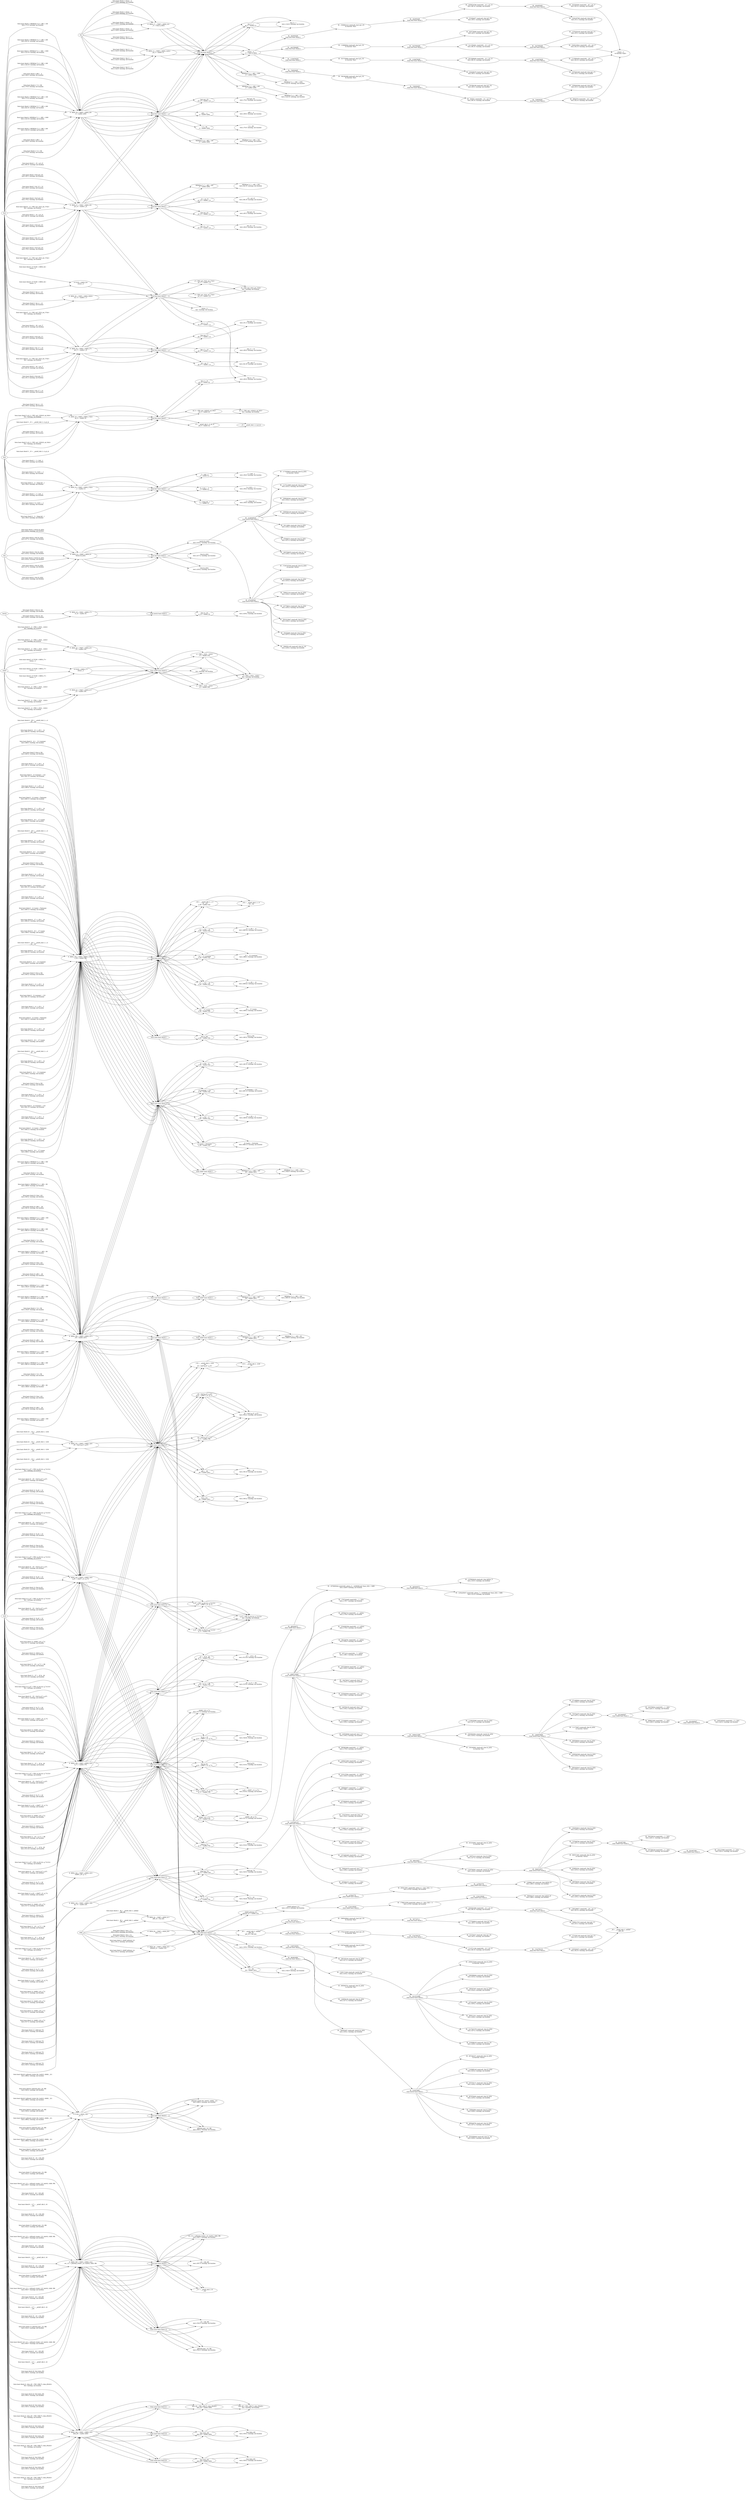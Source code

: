 digraph {rankdir = LR; rank=same; nodesep=1.0; 


" main
"->


" # .MEM_128 = VDEF <.MEM_127(D)>
a_59 = malloc (32)

"

[label=" form basic block 6: _17 = a_59 + _16
test.c:466:23: warning: use location

" ]

" # .MEM_128 = VDEF <.MEM_127(D)>
a_59 = malloc (32)

"->

" from main basic block 6"


->" _17 = a_59 + _16
a_59 = malloc (32)
"

->" _17 = a_59 + _16
test.c:466:23: warning: use location

"

" main
"->


" # .MEM_128 = VDEF <.MEM_127(D)>
a_59 = malloc (32)

"

[label=" form basic block 6: _18 = _17->name
test.c:466:3: warning: use location

" ]

" # .MEM_128 = VDEF <.MEM_127(D)>
a_59 = malloc (32)

"->

" from main basic block 6"


->" _18 = _17->name
a_59 = malloc (32)
"

->" _18 = _17->name
test.c:466:3: warning: use location

"

" main
"->


" # .MEM_128 = VDEF <.MEM_127(D)>
a_59 = malloc (32)

"

[label=" form basic block 6: _103 = __printf_chk (1, s, d
, _18, _14)
" ]

" # .MEM_128 = VDEF <.MEM_127(D)>
a_59 = malloc (32)

"->

" from main basic block 6"


->" _103 = __printf_chk (1, s, d
, _18, _14)
a_59 = malloc (32)
"

->" _103 = __printf_chk (1, s, d
, _18, _14)
"


" main
"->


" # .MEM_128 = VDEF <.MEM_127(D)>
a_59 = malloc (32)

"

[label=" form basic block 6: _13 = a_59 + _12
test.c:466:34: warning: use location

" ]

" # .MEM_128 = VDEF <.MEM_127(D)>
a_59 = malloc (32)

"->

" from main basic block 6"


->" _13 = a_59 + _12
a_59 = malloc (32)
"

->" _13 = a_59 + _12
test.c:466:34: warning: use location

"

" main
"->


" # .MEM_128 = VDEF <.MEM_127(D)>
a_59 = malloc (32)

"

[label=" form basic block 6: _14 = _13->nummer
test.c:466:3: warning: use location

" ]

" # .MEM_128 = VDEF <.MEM_127(D)>
a_59 = malloc (32)

"->

" from main basic block 6"


->" _14 = _13->nummer
a_59 = malloc (32)
"

->" _14 = _13->nummer
test.c:466:3: warning: use location

"

" main
"->


" # .MEM_128 = VDEF <.MEM_127(D)>
a_59 = malloc (32)

"

[label=" form basic block 5: free (a_59)
test.c:463:2: warning: use location

" ]

" # .MEM_128 = VDEF <.MEM_127(D)>
a_59 = malloc (32)

"->

" from main basic block 5"


->" free (a_59)
a_59 = malloc (32)
"

->" free (a_59)
test.c:463:2: warning: use location

"


" main
"->


" # .MEM_128 = VDEF <.MEM_127(D)>
a_59 = malloc (32)

"

[label=" form basic block 3: _9 = a_59 + _8
test.c:461:4: warning: use location

" ]

" # .MEM_128 = VDEF <.MEM_127(D)>
a_59 = malloc (32)

"->

" from main basic block 3"


->" _9 = a_59 + _8
a_59 = malloc (32)
"

->" _9 = a_59 + _8
test.c:461:4: warning: use location

"

" main
"->


" # .MEM_128 = VDEF <.MEM_127(D)>
a_59 = malloc (32)

"

[label=" form basic block 3: _9->nummer = 123
test.c:461:15: warning: use location

" ]

" # .MEM_128 = VDEF <.MEM_127(D)>
a_59 = malloc (32)

"->

" from main basic block 3"


->" _9->nummer = 123
a_59 = malloc (32)
"

->" _9->nummer = 123
test.c:461:15: warning: use location

"

" main
"->


" # .MEM_128 = VDEF <.MEM_127(D)>
a_59 = malloc (32)

"

[label=" form basic block 3: _6 = a_59 + _5
test.c:460:4: warning: use location

" ]

" # .MEM_128 = VDEF <.MEM_127(D)>
a_59 = malloc (32)

"->

" from main basic block 3"


->" _6 = a_59 + _5
a_59 = malloc (32)
"

->" _6 = a_59 + _5
test.c:460:4: warning: use location

"

" main
"->


" # .MEM_128 = VDEF <.MEM_127(D)>
a_59 = malloc (32)

"

[label=" form basic block 3: _6->name = Testname
test.c:460:13: warning: use location

" ]

" # .MEM_128 = VDEF <.MEM_127(D)>
a_59 = malloc (32)

"->

" from main basic block 3"


->" _6->name = Testname
a_59 = malloc (32)
"

->" _6->name = Testname
test.c:460:13: warning: use location

"








" main
"->


" # VUSE <.MEM_136>
_22 = t

"

[label=" form basic block 8: pthread_create (&t, &attr2, child2, _21)
test.c:498:2: warning: use location

" ]

" # VUSE <.MEM_136>
_22 = t

"->

" from main basic block 8"

->" pthread_create (&t, &attr2, child2, _21)
test.c:498:2: warning: use location

"


" main
"->


" # VUSE <.MEM_136>
_22 = t

"

[label=" form basic block 8: pthread_join (_22, 0B)
test.c:500:2: warning: use location
" ]

" # VUSE <.MEM_136>
_22 = t

"->

" from main basic block 8"

->" pthread_join (_22, 0B)
test.c:500:2: warning: use location
"








" main
"->


" # .MEM_169 = VDEF <.MEM_122>
err_111 = pthread_create (_23, &attr2, child, 0B)

"

[label=" form basic block 9: _24 = t2[i_46]
test.c:507:3: warning: use location

" ]

" # .MEM_169 = VDEF <.MEM_122>
err_111 = pthread_create (_23, &attr2, child, 0B)

"->

" from main basic block 9"

->" _24 = t2[i_46]
test.c:507:3: warning: use location

"

" main
"->


" # .MEM_169 = VDEF <.MEM_122>
err_111 = pthread_create (_23, &attr2, child, 0B)

"

[label=" form basic block 9: _117 = __printf_chk (1, ld
, _24)
" ]

" # .MEM_169 = VDEF <.MEM_122>
err_111 = pthread_create (_23, &attr2, child, 0B)

"->

" from main basic block 9"

->" _117 = __printf_chk (1, ld
, _24)
"


" main
"->


" # .MEM_169 = VDEF <.MEM_122>
err_111 = pthread_create (_23, &attr2, child, 0B)

"

[label=" form basic block 15: _32 = t2[i_48]
test.c:532:3: warning: use location

" ]

" # .MEM_169 = VDEF <.MEM_122>
err_111 = pthread_create (_23, &attr2, child, 0B)

"->

" from main basic block 15"

->" _32 = t2[i_48]
test.c:532:3: warning: use location

"

" main
"->


" # .MEM_169 = VDEF <.MEM_122>
err_111 = pthread_create (_23, &attr2, child, 0B)

"

[label=" form basic block 15: pthread_join (_32, 0B)
test.c:532:3: warning: use location

" ]

" # .MEM_169 = VDEF <.MEM_122>
err_111 = pthread_create (_23, &attr2, child, 0B)

"->

" from main basic block 15"

->" pthread_join (_32, 0B)
test.c:532:3: warning: use location

"


" main
"->


" # .MEM_169 = VDEF <.MEM_122>
err_111 = pthread_create (_23, &attr2, child, 0B)

"

[label=" form basic block 9: err_111 = pthread_create (_23, &attr2, child, 0B)
test.c:505:7: warning: use location
" ]

" # .MEM_169 = VDEF <.MEM_122>
err_111 = pthread_create (_23, &attr2, child, 0B)

"->

" from main basic block 9"

->" err_111 = pthread_create (_23, &attr2, child, 0B)
test.c:505:7: warning: use location
"








" main
"->


" # .MEM_138 = VDEF <.MEM_122>
q_71 = malloc (70)

"

[label=" form basic block 14: q_47 = PHI <q_81(12), q_71(13)>
lto1: warning: use location
" ]

" # .MEM_138 = VDEF <.MEM_122>
q_71 = malloc (70)

"->

" from main basic block 14"


->" q_47 = PHI <q_81(12), q_71(13)>
q_71 = malloc (70)
"

->" q_47 = PHI <q_81(12), q_71(13)>
lto1: warning: use location
"


" main
"->


" # .MEM_138 = VDEF <.MEM_122>
q_71 = malloc (70)

"

[label=" form basic block 23: _35 = foo5 (q_47, q_47)
test.c:552:2: warning: use location

" ]

" # .MEM_138 = VDEF <.MEM_122>
q_71 = malloc (70)

"->

" from main basic block 23"


->" _35 = foo5 (q_47, q_47)
q_71 = malloc (70)
"

->" _35 = foo5 (q_47, q_47)
test.c:552:2: warning: use location

"


" main
"->


" # .MEM_138 = VDEF <.MEM_122>
q_71 = malloc (70)

"

[label=" form basic block 13: *q_71 = 20
test.c:524:8: warning: use location

" ]

" # .MEM_138 = VDEF <.MEM_122>
q_71 = malloc (70)

"->

" from main basic block 13"


->" *q_71 = 20
q_71 = malloc (70)
"

->" *q_71 = 20
test.c:524:8: warning: use location

"

" main
"->


" # .MEM_138 = VDEF <.MEM_122>
q_71 = malloc (70)

"

[label=" form basic block 12: q_81 = child7 (_31, q_71)
test.c:518:4: warning: use location

" ]

" # .MEM_138 = VDEF <.MEM_122>
q_71 = malloc (70)

"->

" from main basic block 12"


->" q_81 = child7 (_31, q_71)
q_71 = malloc (70)
"

->" q_81 = child7 (_31, q_71)
test.c:518:4: warning: use location

"


" main
"->


" # .MEM_138 = VDEF <.MEM_122>
q_71 = malloc (70)

"

[label=" form basic block 12: child6 (_29, q_71)
test.c:517:3: warning: use location

" ]

" # .MEM_138 = VDEF <.MEM_122>
q_71 = malloc (70)

"->

" from main basic block 12"


->" child6 (_29, q_71)
q_71 = malloc (70)
"

->" child6 (_29, q_71)
test.c:517:3: warning: use location

"


" main
"->


" # .MEM_138 = VDEF <.MEM_122>
q_71 = malloc (70)

"

[label=" form basic block 12: child (q_71)
test.c:516:3: warning: use location

" ]

" # .MEM_138 = VDEF <.MEM_122>
q_71 = malloc (70)

"->

" from main basic block 12"


->" child (q_71)
q_71 = malloc (70)
"

->" child (q_71)
test.c:516:3: warning: use location

"


" main
"->


" # .MEM_138 = VDEF <.MEM_122>
q_71 = malloc (70)

"

[label=" form basic block 11: _25 = q_71 != 0B
test.c:513:9: warning: use location

" ]

" # .MEM_138 = VDEF <.MEM_122>
q_71 = malloc (70)

"->

" from main basic block 11"


->" _25 = q_71 != 0B
q_71 = malloc (70)
"

->" _25 = q_71 != 0B
test.c:513:9: warning: use location

"

" main
"->


" # .MEM_138 = VDEF <.MEM_122>
q_71 = malloc (70)

"

[label=" form basic block 11: _27 = _25 & _26
test.c:513:18: warning: use location

" ]

" # .MEM_138 = VDEF <.MEM_122>
q_71 = malloc (70)

"->

" from main basic block 11"


->" _27 = _25 & _26
q_71 = malloc (70)
"

->" _27 = _25 & _26
test.c:513:18: warning: use location

"








" main
"->


" # .MEM_139 = VDEF <.MEM_138>
q2_73 = malloc (20)

"

[label=" form basic block 13: child (q2_73)
test.c:525:3: warning: use location

" ]

" # .MEM_139 = VDEF <.MEM_138>
q2_73 = malloc (20)

"->

" from main basic block 13"


->" child (q2_73)
q2_73 = malloc (20)
"

->" child (q2_73)
test.c:525:3: warning: use location

"








" main
"->


" # .MEM_148 = VDEF <.MEM_124>
data_85 = malloc (400)

"

[label=" form basic block 21: data_49 = PHI <0B(17), data_85(20)>
lto1: warning: use location
" ]

" # .MEM_148 = VDEF <.MEM_124>
data_85 = malloc (400)

"->

" from main basic block 21"


->" data_49 = PHI <0B(17), data_85(20)>
data_85 = malloc (400)
"

->" data_49 = PHI <0B(17), data_85(20)>
lto1: warning: use location
"


" main
"->


" # .MEM_148 = VDEF <.MEM_124>
data_85 = malloc (400)

"

[label=" form basic block 22: free (data_49)
test.c:550:3: warning: use location

" ]

" # .MEM_148 = VDEF <.MEM_124>
data_85 = malloc (400)

"->

" from main basic block 22"


->" free (data_49)
data_85 = malloc (400)
"

->" free (data_49)
test.c:550:3: warning: use location

"


" main
"->


" # .MEM_148 = VDEF <.MEM_124>
data_85 = malloc (400)

"

[label=" form basic block 20: free (data_85)
test.c:545:3: warning: use location

" ]

" # .MEM_148 = VDEF <.MEM_124>
data_85 = malloc (400)

"->

" from main basic block 20"


->" free (data_85)
data_85 = malloc (400)
"

->" free (data_85)
test.c:545:3: warning: use location

"











" main
"->


" # .MEM_158 = VDEF <.MEM_157>
_38 = malloc (201)

"

[label=" form basic block 23: p98 = _38
test.c:561:6: warning: use location

" ]

" # .MEM_158 = VDEF <.MEM_157>
_38 = malloc (201)

"->

" from main basic block 23"


->" p98 = _38
_38 = malloc (201)
"

->" p98 = _38
test.c:561:6: warning: use location

"

" main
"->


" # .MEM_158 = VDEF <.MEM_157>
_38 = malloc (201)

"

[label=" form basic block 3: MEM[(int *)_2 + 12B] = 300
test.c:362:9: warning: use location

" ]

" # .MEM_158 = VDEF <.MEM_157>
_38 = malloc (201)

"->

" from main basic block 3"


->" from child7 basic block 3"

->" MEM[(int *)_2 + 12B] = 300
_38 = malloc (201)
"

->" MEM[(int *)_2 + 12B] = 300
test.c:362:9: warning: use location

"

" main
"->


" # .MEM_158 = VDEF <.MEM_157>
_38 = malloc (201)

"

[label=" form basic block 4: MEM[(int *)_3 + 8B] = 300
test.c:368:10: warning: use location

" ]

" # .MEM_158 = VDEF <.MEM_157>
_38 = malloc (201)

"->

" from main basic block 4"


->" from child7 basic block 4"

->" MEM[(int *)_3 + 8B] = 300
_38 = malloc (201)
"

->" MEM[(int *)_3 + 8B] = 300
test.c:368:10: warning: use location

"

" main
"->


" # .MEM_158 = VDEF <.MEM_157>
_38 = malloc (201)

"

[label=" form basic block 2: *_8 = 98
test.c:192:9: warning: use location

" ]

" # .MEM_158 = VDEF <.MEM_157>
_38 = malloc (201)

"->

" from main basic block 2"


->" from child basic block 2"

->" *_8 = 98
_38 = malloc (201)
"

->" *_8 = 98
test.c:192:9: warning: use location

"

" main
"->


" # .MEM_158 = VDEF <.MEM_157>
_38 = malloc (201)

"

[label=" form basic block 2: MEM[(int *)_1 + 4B] = 99
test.c:388:8: warning: use location

" ]

" # .MEM_158 = VDEF <.MEM_157>
_38 = malloc (201)

"->

" from main basic block 2"


->" from child2 basic block 2"

->" MEM[(int *)_1 + 4B] = 99
_38 = malloc (201)
"

->" MEM[(int *)_1 + 4B] = 99
test.c:388:8: warning: use location

"

" main
"->


" # .MEM_158 = VDEF <.MEM_157>
_38 = malloc (201)

"

[label=" form basic block 23: free (_43)
test.c:563:2: warning: use location

" ]

" # .MEM_158 = VDEF <.MEM_157>
_38 = malloc (201)

"->

" from main basic block 23"


->" free (_43)
_38 = malloc (201)
"

->" free (_43)
test.c:563:2: warning: use location

"








" main
"->


" # .MEM_144 = VDEF <.MEM_143>
child6 (_29, q_71)

"

[label=" form basic block 12: child6 (_29, q_71)
test.c:517:3: warning: use location
" ]

" # .MEM_144 = VDEF <.MEM_143>
child6 (_29, q_71)

"->

" from main basic block 12"

->" child6 (_29, q_71)
test.c:517:3: warning: use location
"








" main
"->


" # .MEM_145 = VDEF <.MEM_144>
q_81 = child7 (_31, q_71)

"

[label=" form basic block 14: q_47 = PHI <q_81(12), q_71(13)>
lto1: warning: use location
" ]

" # .MEM_145 = VDEF <.MEM_144>
q_81 = child7 (_31, q_71)

"->

" from main basic block 14"


->" q_47 = PHI <q_81(12), q_71(13)>
q_81 = child7 (_31, q_71)
"


->" q_47 = PHI <q_81(12), q_71(13)>
lto1: warning: use location
"


" main
"->


" # .MEM_145 = VDEF <.MEM_144>
q_81 = child7 (_31, q_71)

"

[label=" form basic block 23: _35 = foo5 (q_47, q_47)
test.c:552:2: warning: use location

" ]

" # .MEM_145 = VDEF <.MEM_144>
q_81 = child7 (_31, q_71)

"->

" from main basic block 23"


->" _35 = foo5 (q_47, q_47)
q_81 = child7 (_31, q_71)
"


->" _35 = foo5 (q_47, q_47)
test.c:552:2: warning: use location

"


" main
"->


" # .MEM_145 = VDEF <.MEM_144>
q_81 = child7 (_31, q_71)

"

[label=" form basic block 12: *q_81 = 10
test.c:520:8: warning: use location

" ]

" # .MEM_145 = VDEF <.MEM_144>
q_81 = child7 (_31, q_71)

"->

" from main basic block 12"


->" *q_81 = 10
q_81 = child7 (_31, q_71)
"


->" *q_81 = 10
test.c:520:8: warning: use location

"

" main
"->


" # .MEM_145 = VDEF <.MEM_144>
q_81 = child7 (_31, q_71)

"

[label=" form basic block 12: free (q_81)
test.c:519:3: warning: use location

" ]

" # .MEM_145 = VDEF <.MEM_144>
q_81 = child7 (_31, q_71)

"->

" from main basic block 12"


->" free (q_81)
q_81 = child7 (_31, q_71)
"


->" free (q_81)
test.c:519:3: warning: use location

"








" main
"->


" # .MEM_152 = VDEF <.MEM_126>
_35 = foo5 (q_47, q_47)

"

[label=" form basic block 23: _119 = __printf_chk (1, 123d
, _35)
" ]

" # .MEM_152 = VDEF <.MEM_126>
_35 = foo5 (q_47, q_47)

"->

" from main basic block 23"


->" _119 = __printf_chk (1, 123d
, _35)
_35 = foo5 (q_47, q_47)
"


->" _119 = __printf_chk (1, 123d
, _35)
"











" child7
"->


" # .MEM_24 = VDEF <.MEM_23>
_15 = malloc (10)

"

[label=" form basic block 5: _4 = PHI <_15(3), _12(4)>
lto1: warning: use location
" ]

" # .MEM_24 = VDEF <.MEM_23>
_15 = malloc (10)

"->

" from child7 basic block 5"


->" _4 = PHI <_15(3), _12(4)>
_15 = malloc (10)
"

->" _4 = PHI <_15(3), _12(4)>
lto1: warning: use location
"


" child7
"->


" # VUSE <.MEM_17>
return _4

"

[label=" form basic block 5: # VUSE <.MEM_17>
return _4

" ]

" # VUSE <.MEM_17>
return _4

"->

" from child7 basic block 5"

->" return _4
lto1: warning: use location
"








" child7
"->


" # .MEM_22 = VDEF <.MEM_21>
_12 = malloc (30)

"

[label=" form basic block 5: _4 = PHI <_15(3), _12(4)>
lto1: warning: use location
" ]

" # .MEM_22 = VDEF <.MEM_21>
_12 = malloc (30)

"->

" from child7 basic block 5"


->" _4 = PHI <_15(3), _12(4)>
_12 = malloc (30)
"

->" _4 = PHI <_15(3), _12(4)>
lto1: warning: use location
"








" main
"->


" # .MEM_128 = VDEF <.MEM_127(D)>
a_59 = malloc (32)

"

[label=" form basic block 6: _17 = a_59 + _16
test.c:466:23: warning: use location

" ]

" # .MEM_128 = VDEF <.MEM_127(D)>
a_59 = malloc (32)

"->

" from main basic block 6"


->" _17 = a_59 + _16
a_59 = malloc (32)
"

->" _17 = a_59 + _16
test.c:466:23: warning: use location

"

" main
"->


" # .MEM_128 = VDEF <.MEM_127(D)>
a_59 = malloc (32)

"

[label=" form basic block 6: _18 = _17->name
test.c:466:3: warning: use location

" ]

" # .MEM_128 = VDEF <.MEM_127(D)>
a_59 = malloc (32)

"->

" from main basic block 6"


->" _18 = _17->name
a_59 = malloc (32)
"

->" _18 = _17->name
test.c:466:3: warning: use location

"

" main
"->


" # .MEM_128 = VDEF <.MEM_127(D)>
a_59 = malloc (32)

"

[label=" form basic block 6: _103 = __printf_chk (1, s, d
, _18, _14)
" ]

" # .MEM_128 = VDEF <.MEM_127(D)>
a_59 = malloc (32)

"->

" from main basic block 6"


->" _103 = __printf_chk (1, s, d
, _18, _14)
a_59 = malloc (32)
"

->" _103 = __printf_chk (1, s, d
, _18, _14)
"


" main
"->


" # .MEM_128 = VDEF <.MEM_127(D)>
a_59 = malloc (32)

"

[label=" form basic block 6: _13 = a_59 + _12
test.c:466:34: warning: use location

" ]

" # .MEM_128 = VDEF <.MEM_127(D)>
a_59 = malloc (32)

"->

" from main basic block 6"


->" _13 = a_59 + _12
a_59 = malloc (32)
"

->" _13 = a_59 + _12
test.c:466:34: warning: use location

"

" main
"->


" # .MEM_128 = VDEF <.MEM_127(D)>
a_59 = malloc (32)

"

[label=" form basic block 6: _14 = _13->nummer
test.c:466:3: warning: use location

" ]

" # .MEM_128 = VDEF <.MEM_127(D)>
a_59 = malloc (32)

"->

" from main basic block 6"


->" _14 = _13->nummer
a_59 = malloc (32)
"

->" _14 = _13->nummer
test.c:466:3: warning: use location

"

" main
"->


" # .MEM_128 = VDEF <.MEM_127(D)>
a_59 = malloc (32)

"

[label=" form basic block 5: free (a_59)
test.c:463:2: warning: use location

" ]

" # .MEM_128 = VDEF <.MEM_127(D)>
a_59 = malloc (32)

"->

" from main basic block 5"


->" free (a_59)
a_59 = malloc (32)
"

->" free (a_59)
test.c:463:2: warning: use location

"


" main
"->


" # .MEM_128 = VDEF <.MEM_127(D)>
a_59 = malloc (32)

"

[label=" form basic block 3: _9 = a_59 + _8
test.c:461:4: warning: use location

" ]

" # .MEM_128 = VDEF <.MEM_127(D)>
a_59 = malloc (32)

"->

" from main basic block 3"


->" _9 = a_59 + _8
a_59 = malloc (32)
"

->" _9 = a_59 + _8
test.c:461:4: warning: use location

"

" main
"->


" # .MEM_128 = VDEF <.MEM_127(D)>
a_59 = malloc (32)

"

[label=" form basic block 3: _9->nummer = 123
test.c:461:15: warning: use location

" ]

" # .MEM_128 = VDEF <.MEM_127(D)>
a_59 = malloc (32)

"->

" from main basic block 3"


->" _9->nummer = 123
a_59 = malloc (32)
"

->" _9->nummer = 123
test.c:461:15: warning: use location

"

" main
"->


" # .MEM_128 = VDEF <.MEM_127(D)>
a_59 = malloc (32)

"

[label=" form basic block 3: _6 = a_59 + _5
test.c:460:4: warning: use location

" ]

" # .MEM_128 = VDEF <.MEM_127(D)>
a_59 = malloc (32)

"->

" from main basic block 3"


->" _6 = a_59 + _5
a_59 = malloc (32)
"

->" _6 = a_59 + _5
test.c:460:4: warning: use location

"

" main
"->


" # .MEM_128 = VDEF <.MEM_127(D)>
a_59 = malloc (32)

"

[label=" form basic block 3: _6->name = Testname
test.c:460:13: warning: use location

" ]

" # .MEM_128 = VDEF <.MEM_127(D)>
a_59 = malloc (32)

"->

" from main basic block 3"


->" _6->name = Testname
a_59 = malloc (32)
"

->" _6->name = Testname
test.c:460:13: warning: use location

"








" main
"->


" # VUSE <.MEM_136>
_22 = t

"

[label=" form basic block 8: pthread_create (&t, &attr2, child2, _21)
test.c:498:2: warning: use location

" ]

" # VUSE <.MEM_136>
_22 = t

"->

" from main basic block 8"

->" pthread_create (&t, &attr2, child2, _21)
test.c:498:2: warning: use location

"


" main
"->


" # VUSE <.MEM_136>
_22 = t

"

[label=" form basic block 8: pthread_join (_22, 0B)
test.c:500:2: warning: use location
" ]

" # VUSE <.MEM_136>
_22 = t

"->

" from main basic block 8"

->" pthread_join (_22, 0B)
test.c:500:2: warning: use location
"








" main
"->


" # .MEM_169 = VDEF <.MEM_122>
err_111 = pthread_create (_23, &attr2, child, 0B)

"

[label=" form basic block 9: _24 = t2[i_46]
test.c:507:3: warning: use location

" ]

" # .MEM_169 = VDEF <.MEM_122>
err_111 = pthread_create (_23, &attr2, child, 0B)

"->

" from main basic block 9"

->" _24 = t2[i_46]
test.c:507:3: warning: use location

"

" main
"->


" # .MEM_169 = VDEF <.MEM_122>
err_111 = pthread_create (_23, &attr2, child, 0B)

"

[label=" form basic block 9: _117 = __printf_chk (1, ld
, _24)
" ]

" # .MEM_169 = VDEF <.MEM_122>
err_111 = pthread_create (_23, &attr2, child, 0B)

"->

" from main basic block 9"

->" _117 = __printf_chk (1, ld
, _24)
"


" main
"->


" # .MEM_169 = VDEF <.MEM_122>
err_111 = pthread_create (_23, &attr2, child, 0B)

"

[label=" form basic block 15: _32 = t2[i_48]
test.c:532:3: warning: use location

" ]

" # .MEM_169 = VDEF <.MEM_122>
err_111 = pthread_create (_23, &attr2, child, 0B)

"->

" from main basic block 15"

->" _32 = t2[i_48]
test.c:532:3: warning: use location

"

" main
"->


" # .MEM_169 = VDEF <.MEM_122>
err_111 = pthread_create (_23, &attr2, child, 0B)

"

[label=" form basic block 15: pthread_join (_32, 0B)
test.c:532:3: warning: use location

" ]

" # .MEM_169 = VDEF <.MEM_122>
err_111 = pthread_create (_23, &attr2, child, 0B)

"->

" from main basic block 15"

->" pthread_join (_32, 0B)
test.c:532:3: warning: use location

"


" main
"->


" # .MEM_169 = VDEF <.MEM_122>
err_111 = pthread_create (_23, &attr2, child, 0B)

"

[label=" form basic block 9: err_111 = pthread_create (_23, &attr2, child, 0B)
test.c:505:7: warning: use location
" ]

" # .MEM_169 = VDEF <.MEM_122>
err_111 = pthread_create (_23, &attr2, child, 0B)

"->

" from main basic block 9"

->" err_111 = pthread_create (_23, &attr2, child, 0B)
test.c:505:7: warning: use location
"








" main
"->


" # .MEM_138 = VDEF <.MEM_122>
q_71 = malloc (70)

"

[label=" form basic block 14: q_47 = PHI <q_81(12), q_71(13)>
lto1: warning: use location
" ]

" # .MEM_138 = VDEF <.MEM_122>
q_71 = malloc (70)

"->

" from main basic block 14"


->" q_47 = PHI <q_81(12), q_71(13)>
q_71 = malloc (70)
"

->" q_47 = PHI <q_81(12), q_71(13)>
lto1: warning: use location
"


" main
"->


" # .MEM_138 = VDEF <.MEM_122>
q_71 = malloc (70)

"

[label=" form basic block 23: _35 = foo5 (q_47, q_47)
test.c:552:2: warning: use location

" ]

" # .MEM_138 = VDEF <.MEM_122>
q_71 = malloc (70)

"->

" from main basic block 23"


->" _35 = foo5 (q_47, q_47)
q_71 = malloc (70)
"

->" _35 = foo5 (q_47, q_47)
test.c:552:2: warning: use location

"


" main
"->


" # .MEM_138 = VDEF <.MEM_122>
q_71 = malloc (70)

"

[label=" form basic block 13: *q_71 = 20
test.c:524:8: warning: use location

" ]

" # .MEM_138 = VDEF <.MEM_122>
q_71 = malloc (70)

"->

" from main basic block 13"


->" *q_71 = 20
q_71 = malloc (70)
"

->" *q_71 = 20
test.c:524:8: warning: use location

"

" main
"->


" # .MEM_138 = VDEF <.MEM_122>
q_71 = malloc (70)

"

[label=" form basic block 12: q_81 = child7 (_31, q_71)
test.c:518:4: warning: use location

" ]

" # .MEM_138 = VDEF <.MEM_122>
q_71 = malloc (70)

"->

" from main basic block 12"


->" q_81 = child7 (_31, q_71)
q_71 = malloc (70)
"

->" q_81 = child7 (_31, q_71)
test.c:518:4: warning: use location

"


" main
"->


" # .MEM_138 = VDEF <.MEM_122>
q_71 = malloc (70)

"

[label=" form basic block 12: child6 (_29, q_71)
test.c:517:3: warning: use location

" ]

" # .MEM_138 = VDEF <.MEM_122>
q_71 = malloc (70)

"->

" from main basic block 12"


->" child6 (_29, q_71)
q_71 = malloc (70)
"

->" child6 (_29, q_71)
test.c:517:3: warning: use location

"


" main
"->


" # .MEM_138 = VDEF <.MEM_122>
q_71 = malloc (70)

"

[label=" form basic block 12: child (q_71)
test.c:516:3: warning: use location

" ]

" # .MEM_138 = VDEF <.MEM_122>
q_71 = malloc (70)

"->

" from main basic block 12"


->" child (q_71)
q_71 = malloc (70)
"

->" child (q_71)
test.c:516:3: warning: use location

"


" main
"->


" # .MEM_138 = VDEF <.MEM_122>
q_71 = malloc (70)

"

[label=" form basic block 11: _25 = q_71 != 0B
test.c:513:9: warning: use location

" ]

" # .MEM_138 = VDEF <.MEM_122>
q_71 = malloc (70)

"->

" from main basic block 11"


->" _25 = q_71 != 0B
q_71 = malloc (70)
"

->" _25 = q_71 != 0B
test.c:513:9: warning: use location

"

" main
"->


" # .MEM_138 = VDEF <.MEM_122>
q_71 = malloc (70)

"

[label=" form basic block 11: _27 = _25 & _26
test.c:513:18: warning: use location

" ]

" # .MEM_138 = VDEF <.MEM_122>
q_71 = malloc (70)

"->

" from main basic block 11"


->" _27 = _25 & _26
q_71 = malloc (70)
"

->" _27 = _25 & _26
test.c:513:18: warning: use location

"








" main
"->


" # .MEM_139 = VDEF <.MEM_138>
q2_73 = malloc (20)

"

[label=" form basic block 13: child (q2_73)
test.c:525:3: warning: use location

" ]

" # .MEM_139 = VDEF <.MEM_138>
q2_73 = malloc (20)

"->

" from main basic block 13"


->" child (q2_73)
q2_73 = malloc (20)
"

->" child (q2_73)
test.c:525:3: warning: use location

"








" main
"->


" # .MEM_148 = VDEF <.MEM_124>
data_85 = malloc (400)

"

[label=" form basic block 21: data_49 = PHI <0B(17), data_85(20)>
lto1: warning: use location
" ]

" # .MEM_148 = VDEF <.MEM_124>
data_85 = malloc (400)

"->

" from main basic block 21"


->" data_49 = PHI <0B(17), data_85(20)>
data_85 = malloc (400)
"

->" data_49 = PHI <0B(17), data_85(20)>
lto1: warning: use location
"


" main
"->


" # .MEM_148 = VDEF <.MEM_124>
data_85 = malloc (400)

"

[label=" form basic block 22: free (data_49)
test.c:550:3: warning: use location

" ]

" # .MEM_148 = VDEF <.MEM_124>
data_85 = malloc (400)

"->

" from main basic block 22"


->" free (data_49)
data_85 = malloc (400)
"

->" free (data_49)
test.c:550:3: warning: use location

"


" main
"->


" # .MEM_148 = VDEF <.MEM_124>
data_85 = malloc (400)

"

[label=" form basic block 20: free (data_85)
test.c:545:3: warning: use location

" ]

" # .MEM_148 = VDEF <.MEM_124>
data_85 = malloc (400)

"->

" from main basic block 20"


->" free (data_85)
data_85 = malloc (400)
"

->" free (data_85)
test.c:545:3: warning: use location

"











" main
"->


" # .MEM_158 = VDEF <.MEM_157>
_38 = malloc (201)

"

[label=" form basic block 23: p98 = _38
test.c:561:6: warning: use location

" ]

" # .MEM_158 = VDEF <.MEM_157>
_38 = malloc (201)

"->

" from main basic block 23"


->" p98 = _38
_38 = malloc (201)
"

->" p98 = _38
test.c:561:6: warning: use location

"

" main
"->


" # .MEM_158 = VDEF <.MEM_157>
_38 = malloc (201)

"

[label=" form basic block 3: MEM[(int *)_2 + 12B] = 300
test.c:362:9: warning: use location

" ]

" # .MEM_158 = VDEF <.MEM_157>
_38 = malloc (201)

"->

" from main basic block 3"


->" from child7 basic block 3"

->" MEM[(int *)_2 + 12B] = 300
_38 = malloc (201)
"

->" MEM[(int *)_2 + 12B] = 300
test.c:362:9: warning: use location

"

" main
"->


" # .MEM_158 = VDEF <.MEM_157>
_38 = malloc (201)

"

[label=" form basic block 4: MEM[(int *)_3 + 8B] = 300
test.c:368:10: warning: use location

" ]

" # .MEM_158 = VDEF <.MEM_157>
_38 = malloc (201)

"->

" from main basic block 4"


->" from child7 basic block 4"

->" MEM[(int *)_3 + 8B] = 300
_38 = malloc (201)
"

->" MEM[(int *)_3 + 8B] = 300
test.c:368:10: warning: use location

"

" main
"->


" # .MEM_158 = VDEF <.MEM_157>
_38 = malloc (201)

"

[label=" form basic block 2: *_8 = 98
test.c:192:9: warning: use location

" ]

" # .MEM_158 = VDEF <.MEM_157>
_38 = malloc (201)

"->

" from main basic block 2"


->" from child basic block 2"

->" *_8 = 98
_38 = malloc (201)
"

->" *_8 = 98
test.c:192:9: warning: use location

"

" main
"->


" # .MEM_158 = VDEF <.MEM_157>
_38 = malloc (201)

"

[label=" form basic block 2: MEM[(int *)_1 + 4B] = 99
test.c:388:8: warning: use location

" ]

" # .MEM_158 = VDEF <.MEM_157>
_38 = malloc (201)

"->

" from main basic block 2"


->" from child2 basic block 2"

->" MEM[(int *)_1 + 4B] = 99
_38 = malloc (201)
"

->" MEM[(int *)_1 + 4B] = 99
test.c:388:8: warning: use location

"

" main
"->


" # .MEM_158 = VDEF <.MEM_157>
_38 = malloc (201)

"

[label=" form basic block 23: free (_43)
test.c:563:2: warning: use location

" ]

" # .MEM_158 = VDEF <.MEM_157>
_38 = malloc (201)

"->

" from main basic block 23"


->" free (_43)
_38 = malloc (201)
"

->" free (_43)
test.c:563:2: warning: use location

"








" main
"->


" # .MEM_144 = VDEF <.MEM_143>
child6 (_29, q_71)

"

[label=" form basic block 12: child6 (_29, q_71)
test.c:517:3: warning: use location
" ]

" # .MEM_144 = VDEF <.MEM_143>
child6 (_29, q_71)

"->

" from main basic block 12"

->" child6 (_29, q_71)
test.c:517:3: warning: use location
"








" main
"->


" # .MEM_145 = VDEF <.MEM_144>
q_81 = child7 (_31, q_71)

"

[label=" form basic block 14: q_47 = PHI <q_81(12), q_71(13)>
lto1: warning: use location
" ]

" # .MEM_145 = VDEF <.MEM_144>
q_81 = child7 (_31, q_71)

"->

" from main basic block 14"


->" q_47 = PHI <q_81(12), q_71(13)>
q_81 = child7 (_31, q_71)
"


->" q_47 = PHI <q_81(12), q_71(13)>
lto1: warning: use location
"


" main
"->


" # .MEM_145 = VDEF <.MEM_144>
q_81 = child7 (_31, q_71)

"

[label=" form basic block 23: _35 = foo5 (q_47, q_47)
test.c:552:2: warning: use location

" ]

" # .MEM_145 = VDEF <.MEM_144>
q_81 = child7 (_31, q_71)

"->

" from main basic block 23"


->" _35 = foo5 (q_47, q_47)
q_81 = child7 (_31, q_71)
"


->" _35 = foo5 (q_47, q_47)
test.c:552:2: warning: use location

"


" main
"->


" # .MEM_145 = VDEF <.MEM_144>
q_81 = child7 (_31, q_71)

"

[label=" form basic block 12: *q_81 = 10
test.c:520:8: warning: use location

" ]

" # .MEM_145 = VDEF <.MEM_144>
q_81 = child7 (_31, q_71)

"->

" from main basic block 12"


->" *q_81 = 10
q_81 = child7 (_31, q_71)
"


->" *q_81 = 10
test.c:520:8: warning: use location

"

" main
"->


" # .MEM_145 = VDEF <.MEM_144>
q_81 = child7 (_31, q_71)

"

[label=" form basic block 12: free (q_81)
test.c:519:3: warning: use location

" ]

" # .MEM_145 = VDEF <.MEM_144>
q_81 = child7 (_31, q_71)

"->

" from main basic block 12"


->" free (q_81)
q_81 = child7 (_31, q_71)
"


->" free (q_81)
test.c:519:3: warning: use location

"








" main
"->


" # .MEM_152 = VDEF <.MEM_126>
_35 = foo5 (q_47, q_47)

"

[label=" form basic block 23: _119 = __printf_chk (1, 123d
, _35)
" ]

" # .MEM_152 = VDEF <.MEM_126>
_35 = foo5 (q_47, q_47)

"->

" from main basic block 23"


->" _119 = __printf_chk (1, 123d
, _35)
_35 = foo5 (q_47, q_47)
"


->" _119 = __printf_chk (1, 123d
, _35)
"











" child7
"->


" # .MEM_24 = VDEF <.MEM_23>
_15 = malloc (10)

"

[label=" form basic block 5: _4 = PHI <_15(3), _12(4)>
lto1: warning: use location
" ]

" # .MEM_24 = VDEF <.MEM_23>
_15 = malloc (10)

"->

" from child7 basic block 5"


->" _4 = PHI <_15(3), _12(4)>
_15 = malloc (10)
"

->" _4 = PHI <_15(3), _12(4)>
lto1: warning: use location
"


" child7
"->


" # VUSE <.MEM_17>
return _4

"

[label=" form basic block 5: # VUSE <.MEM_17>
return _4

" ]

" # VUSE <.MEM_17>
return _4

"->

" from child7 basic block 5"

->" return _4
lto1: warning: use location
"








" child7
"->


" # .MEM_22 = VDEF <.MEM_21>
_12 = malloc (30)

"

[label=" form basic block 5: _4 = PHI <_15(3), _12(4)>
lto1: warning: use location
" ]

" # .MEM_22 = VDEF <.MEM_21>
_12 = malloc (30)

"->

" from child7 basic block 5"


->" _4 = PHI <_15(3), _12(4)>
_12 = malloc (30)
"

->" _4 = PHI <_15(3), _12(4)>
lto1: warning: use location
"








" test22
"->


" # .MEM_18 = VDEF <.MEM_17>
w_10 = malloc (5)

"

[label=" form basic block 2: free (w_10)
test.c:439:2: warning: use location

" ]

" # .MEM_18 = VDEF <.MEM_17>
w_10 = malloc (5)

"->

" from test22 basic block 2"


->" free (w_10)
w_10 = malloc (5)
"

->" free (w_10)
test.c:439:2: warning: use location

"








" boo
"->


" # .MEM_10 = VDEF <.MEM_9>
test22 (b_2(D))

"

[label=" form basic block 2: test22 (b_2(D))
test.c:418:2: warning: use location
" ]

" # .MEM_10 = VDEF <.MEM_9>
test22 (b_2(D))

"->

" from boo basic block 2"

->" test22 (b_2(D))
test.c:418:2: warning: use location
"


->"ID : 2126440516
from test22 basic block 2"->

" ID : 1172058833 stmt(call) :free (k_2(D))
In function ‘test22’:

"


"ID : 2126440516
from test22 basic block 2"->

" ID : 1137313689 stmt(call) :free (k_2(D))
test.c:433:2: warning: use location

"


"ID : 2126440516
from test22 basic block 2"->

" ID : 1099206363 stmt(call) :free (k_2(D))
test.c:434:2: warning: use location

"


"ID : 2126440516
from test22 basic block 2"->

" ID : 1589550128 stmt(call) :free (k_2(D))
test.c:435:2: warning: use location

"


"ID : 2126440516
from test22 basic block 2"->

" ID : 24114882 stmt(call) :free (k_2(D))
test.c:436:2: warning: use location

"


"ID : 2126440516
from test22 basic block 2"->

" ID : 97698572 stmt(call) :free (k_2(D))
test.c:437:2: warning: use location

"


"ID : 2126440516
from test22 basic block 2"->

" ID : 1967558878 stmt(call) :free (w_10)
test.c:439:2: warning: use location

"


" boo
"->


" # .MEM_10 = VDEF <.MEM_9>
test22 (b_2(D))

"

[label=" form basic block 2: free (b_2(D))
test.c:417:2: warning: use location

" ]

" # .MEM_10 = VDEF <.MEM_9>
test22 (b_2(D))

"->

" from boo basic block 2"

->" free (b_2(D))
test.c:417:2: warning: use location

"


" boo
"->


" # .MEM_10 = VDEF <.MEM_9>
test22 (b_2(D))

"

[label=" form basic block 2: free (b_2(D))
test.c:416:2: warning: use location

" ]

" # .MEM_10 = VDEF <.MEM_9>
test22 (b_2(D))

"->

" from boo basic block 2"

->" free (b_2(D))
test.c:416:2: warning: use location

"








" foo
"->


" # .MEM_13 = VDEF <.MEM_12(D)>
p2_5 = malloc (1)

"

[label=" form basic block 2: *p2_5 = 1
test.c:122:8: warning: use location

" ]

" # .MEM_13 = VDEF <.MEM_12(D)>
p2_5 = malloc (1)

"->

" from foo basic block 2"


->" *p2_5 = 1
p2_5 = malloc (1)
"

->" *p2_5 = 1
test.c:122:8: warning: use location

"








" foo
"->


" # .MEM_17 = VDEF <.MEM_16>
_11 = foo2 (z_9(D))

"

[label=" form basic block 2: return _11
test.c:139:9: warning: use location
" ]

" # .MEM_17 = VDEF <.MEM_16>
_11 = foo2 (z_9(D))

"->

" from foo basic block 2"


->" return _11
_11 = foo2 (z_9(D))
"


->"ID : 730836265
from foo2 basic block 2"->

" ID : 362382688 stmt(call) :foo3 (p3_15)
In function ‘foo2’:

"


->"ID : 730836265
from foo2 basic block 3"->

" ID : 161084189 stmt(call) :free (p3_15)
test.c:85:3: warning: use location

"


"ID : 730836265
from foo2 basic block 3"->


" ID : 383921 stmt(LHS) :_33 = p3_15
test.c:86:10: warning: use location

"


->"ID : 730836265
from foo2 basic block 4"->

" ID : 1059492598 stmt(call) :free (p4_17)
test.c:91:3: warning: use location

"


"ID : 730836265
from foo2 basic block 4"->


" ID : 8894579 stmt(LHS) :_29 = p4_17
test.c:92:10: warning: use location

"


->" return _11
In function ‘main’:

"








" foo3
"->


" # .MEM_19 = VDEF <.MEM_17(D)>
_1 = malloc (1)

"

[label=" form basic block 3: _2 = (long int) _1
test.c:56:6: warning: use location

" ]

" # .MEM_19 = VDEF <.MEM_17(D)>
_1 = malloc (1)

"->

" from foo3 basic block 3"


->" _2 = (long int) _1
_1 = malloc (1)
"

->" _2 = (long int) _1
test.c:56:6: warning: use location

"

" foo3
"->


" # .MEM_19 = VDEF <.MEM_17(D)>
_1 = malloc (1)

"

[label=" form basic block 3: _3 = (int) _2
test.c:56:6: warning: use location

" ]

" # .MEM_19 = VDEF <.MEM_17(D)>
_1 = malloc (1)

"->

" from foo3 basic block 3"


->" _3 = (int) _2
_1 = malloc (1)
"

->" _3 = (int) _2
test.c:56:6: warning: use location

"

" foo3
"->


" # .MEM_19 = VDEF <.MEM_17(D)>
_1 = malloc (1)

"

[label=" form basic block 3: *z_11(D) = _3
test.c:56:6: warning: use location

" ]

" # .MEM_19 = VDEF <.MEM_17(D)>
_1 = malloc (1)

"->

" from foo3 basic block 3"


->" *z_11(D) = _3
_1 = malloc (1)
"

->" *z_11(D) = _3
test.c:56:6: warning: use location

"








" foo3
"->


" # .MEM_18 = VDEF <.MEM_17(D)>
p2_9 = malloc (2)

"

[label=" form basic block 5: p2_4 = PHI <p2_13(D)(3), p2_9(4)>
lto1: warning: use location
" ]

" # .MEM_18 = VDEF <.MEM_17(D)>
p2_9 = malloc (2)

"->

" from foo3 basic block 5"


->" p2_4 = PHI <p2_13(D)(3), p2_9(4)>
p2_9 = malloc (2)
"

->" p2_4 = PHI <p2_13(D)(3), p2_9(4)>
lto1: warning: use location
"


" foo3
"->


" # .MEM_18 = VDEF <.MEM_17(D)>
p2_9 = malloc (2)

"

[label=" form basic block 5: _15 = __printf_chk (1, d, p2_4)
" ]

" # .MEM_18 = VDEF <.MEM_17(D)>
p2_9 = malloc (2)

"->

" from foo3 basic block 5"


->" _15 = __printf_chk (1, d, p2_4)
p2_9 = malloc (2)
"

->" _15 = __printf_chk (1, d, p2_4)
"


" foo3
"->


" # .MEM_18 = VDEF <.MEM_17(D)>
p2_9 = malloc (2)

"

[label=" form basic block 5: *p2_4 = 10
test.c:60:8: warning: use location

" ]

" # .MEM_18 = VDEF <.MEM_17(D)>
p2_9 = malloc (2)

"->

" from foo3 basic block 5"


->" *p2_4 = 10
p2_9 = malloc (2)
"

->" *p2_4 = 10
test.c:60:8: warning: use location

"








" foo2
"->


" # .MEM_36 = VDEF <.MEM_35(D)>
a2_13 = malloc (_1)

"

[label=" form basic block 5: *p2_4 = 10
test.c:60:8: warning: use location

" ]

" # .MEM_36 = VDEF <.MEM_35(D)>
a2_13 = malloc (_1)

"->

" from foo2 basic block 5"


->" *p2_4 = 10
a2_13 = malloc (_1)
"

->" *p2_4 = 10
test.c:60:8: warning: use location

"








" foo2
"->


" # .MEM_37 = VDEF <.MEM_36>
p3_15 = malloc (_2)

"

[label=" form basic block 5: _8 = PHI <p3_15(3), p4_17(4)>
lto1: warning: use location
" ]

" # .MEM_37 = VDEF <.MEM_36>
p3_15 = malloc (_2)

"->

" from foo2 basic block 5"


->" _8 = PHI <p3_15(3), p4_17(4)>
p3_15 = malloc (_2)
"

->" _8 = PHI <p3_15(3), p4_17(4)>
lto1: warning: use location
"


" foo2
"->


" # .MEM_37 = VDEF <.MEM_36>
p3_15 = malloc (_2)

"

[label=" form basic block 3: _33 = p3_15
test.c:86:10: warning: use location

" ]

" # .MEM_37 = VDEF <.MEM_36>
p3_15 = malloc (_2)

"->

" from foo2 basic block 3"


->" _33 = p3_15
p3_15 = malloc (_2)
"

->" _33 = p3_15
test.c:86:10: warning: use location

"


" foo2
"->


" # .MEM_37 = VDEF <.MEM_36>
p3_15 = malloc (_2)

"

[label=" form basic block 3: free (p3_15)
test.c:85:3: warning: use location

" ]

" # .MEM_37 = VDEF <.MEM_36>
p3_15 = malloc (_2)

"->

" from foo2 basic block 3"


->" free (p3_15)
p3_15 = malloc (_2)
"

->" free (p3_15)
test.c:85:3: warning: use location

"


" foo2
"->


" # .MEM_37 = VDEF <.MEM_36>
p3_15 = malloc (_2)

"

[label=" form basic block 3: *p3_15 = 10
test.c:84:9: warning: use location

" ]

" # .MEM_37 = VDEF <.MEM_36>
p3_15 = malloc (_2)

"->

" from foo2 basic block 3"


->" *p3_15 = 10
p3_15 = malloc (_2)
"

->" *p3_15 = 10
test.c:84:9: warning: use location

"


" foo2
"->


" # .MEM_37 = VDEF <.MEM_36>
p3_15 = malloc (_2)

"

[label=" form basic block 2: foo3 (p3_15)
test.c:79:2: warning: use location

" ]

" # .MEM_37 = VDEF <.MEM_36>
p3_15 = malloc (_2)

"->

" from foo2 basic block 2"


->" foo3 (p3_15)
p3_15 = malloc (_2)
"

->" foo3 (p3_15)
test.c:79:2: warning: use location

"


" foo2
"->


" # VUSE <.MEM_34>
return _8

"

[label=" form basic block 5: # VUSE <.MEM_34>
return _8

" ]

" # VUSE <.MEM_34>
return _8

"->

" from foo2 basic block 5"

->" return _8
lto1: warning: use location
"








" foo2
"->


" # .MEM_38 = VDEF <.MEM_37>
p4_17 = malloc (_3)

"

[label=" form basic block 5: _8 = PHI <p3_15(3), p4_17(4)>
lto1: warning: use location
" ]

" # .MEM_38 = VDEF <.MEM_37>
p4_17 = malloc (_3)

"->

" from foo2 basic block 5"


->" _8 = PHI <p3_15(3), p4_17(4)>
p4_17 = malloc (_3)
"

->" _8 = PHI <p3_15(3), p4_17(4)>
lto1: warning: use location
"


" foo2
"->


" # .MEM_38 = VDEF <.MEM_37>
p4_17 = malloc (_3)

"

[label=" form basic block 4: _29 = p4_17
test.c:92:10: warning: use location

" ]

" # .MEM_38 = VDEF <.MEM_37>
p4_17 = malloc (_3)

"->

" from foo2 basic block 4"


->" _29 = p4_17
p4_17 = malloc (_3)
"

->" _29 = p4_17
test.c:92:10: warning: use location

"


" foo2
"->


" # .MEM_38 = VDEF <.MEM_37>
p4_17 = malloc (_3)

"

[label=" form basic block 4: free (p4_17)
test.c:91:3: warning: use location

" ]

" # .MEM_38 = VDEF <.MEM_37>
p4_17 = malloc (_3)

"->

" from foo2 basic block 4"


->" free (p4_17)
p4_17 = malloc (_3)
"

->" free (p4_17)
test.c:91:3: warning: use location

"


" foo2
"->


" # .MEM_38 = VDEF <.MEM_37>
p4_17 = malloc (_3)

"

[label=" form basic block 4: *p4_17 = 10
test.c:90:9: warning: use location

" ]

" # .MEM_38 = VDEF <.MEM_37>
p4_17 = malloc (_3)

"->

" from foo2 basic block 4"


->" *p4_17 = 10
p4_17 = malloc (_3)
"

->" *p4_17 = 10
test.c:90:9: warning: use location

"








" foo2
"->


" # .MEM_39 = VDEF <.MEM_38>
_4 = malloc (200)

"

[label=" form basic block 2: p99 = _4
test.c:69:6: warning: use location

" ]

" # .MEM_39 = VDEF <.MEM_38>
_4 = malloc (200)

"->

" from foo2 basic block 2"


->" p99 = _4
_4 = malloc (200)
"

->" p99 = _4
test.c:69:6: warning: use location

"


" foo2
"->


" # .MEM_39 = VDEF <.MEM_38>
_4 = malloc (200)

"

[label=" form basic block 2: *_5 = 99
test.c:70:9: warning: use location

" ]

" # .MEM_39 = VDEF <.MEM_38>
_4 = malloc (200)

"->

" from foo2 basic block 2"


->" *_5 = 99
_4 = malloc (200)
"

->" *_5 = 99
test.c:70:9: warning: use location

"


" foo2
"->


" # .MEM_39 = VDEF <.MEM_38>
_4 = malloc (200)

"

[label=" form basic block 2: MEM[(int *)_6 + 4B] = 100
test.c:71:9: warning: use location

" ]

" # .MEM_39 = VDEF <.MEM_38>
_4 = malloc (200)

"->

" from foo2 basic block 2"


->" MEM[(int *)_6 + 4B] = 100
_4 = malloc (200)
"

->" MEM[(int *)_6 + 4B] = 100
test.c:71:9: warning: use location

"


" foo2
"->


" # .MEM_39 = VDEF <.MEM_38>
_4 = malloc (200)

"

[label=" form basic block 3: MEM[(int *)_7 + 4B] = 200
test.c:82:10: warning: use location

" ]

" # .MEM_39 = VDEF <.MEM_38>
_4 = malloc (200)

"->

" from foo2 basic block 3"


->" MEM[(int *)_7 + 4B] = 200
_4 = malloc (200)
"

->" MEM[(int *)_7 + 4B] = 200
test.c:82:10: warning: use location

"


" foo2
"->


" # .MEM_39 = VDEF <.MEM_38>
_4 = malloc (200)

"

[label=" form basic block 2: MEM[(int *)_1 + 4B] = 1000
test.c:123:10: warning: use location

" ]

" # .MEM_39 = VDEF <.MEM_38>
_4 = malloc (200)

"->

" from foo2 basic block 2"


->" from foo basic block 2"

->" MEM[(int *)_1 + 4B] = 1000
_4 = malloc (200)
"

->" MEM[(int *)_1 + 4B] = 1000
test.c:123:10: warning: use location

"


" foo2
"->


" # .MEM_39 = VDEF <.MEM_38>
_4 = malloc (200)

"

[label=" form basic block 2: MEM[(int *)_2 + 8B] = 200
test.c:124:10: warning: use location

" ]

" # .MEM_39 = VDEF <.MEM_38>
_4 = malloc (200)

"->

" from foo2 basic block 2"


->" from foo basic block 2"

->" MEM[(int *)_2 + 8B] = 200
_4 = malloc (200)
"

->" MEM[(int *)_2 + 8B] = 200
test.c:124:10: warning: use location

"








" foo
"->


" # .MEM_13 = VDEF <.MEM_12(D)>
p2_5 = malloc (1)

"

[label=" form basic block 2: *p2_5 = 1
test.c:122:8: warning: use location

" ]

" # .MEM_13 = VDEF <.MEM_12(D)>
p2_5 = malloc (1)

"->

" from foo basic block 2"


->" *p2_5 = 1
p2_5 = malloc (1)
"

->" *p2_5 = 1
test.c:122:8: warning: use location

"








" foo
"->


" # .MEM_17 = VDEF <.MEM_16>
_11 = foo2 (z_9(D))

"

[label=" form basic block 2: return _11
test.c:139:9: warning: use location
" ]

" # .MEM_17 = VDEF <.MEM_16>
_11 = foo2 (z_9(D))

"->

" from foo basic block 2"


->" return _11
_11 = foo2 (z_9(D))
"


->"ID : 452955409
from foo2 basic block 2"->

" ID : 1508961412 stmt(call) :foo3 (p3_15)
In function ‘foo2’:

"


->"ID : 452955409
from foo2 basic block 3"->

" ID : 572592877 stmt(call) :free (p3_15)
test.c:85:3: warning: use location

"


"ID : 452955409
from foo2 basic block 3"->


" ID : 2059534768 stmt(LHS) :_33 = p3_15
test.c:86:10: warning: use location

"


->"ID : 452955409
from foo2 basic block 4"->

" ID : 1434187583 stmt(call) :free (p4_17)
test.c:91:3: warning: use location

"


"ID : 452955409
from foo2 basic block 4"->


" ID : 343292005 stmt(LHS) :_29 = p4_17
test.c:92:10: warning: use location

"


->" return _11
In function ‘main’:

"











" child
"->


" # .MEM_46 = VDEF <.MEM_45>
pData2_21 = malloc (10)

"

[label=" form basic block 2: child5 (pData2_21)
test.c:191:2: warning: use location

" ]

" # .MEM_46 = VDEF <.MEM_45>
pData2_21 = malloc (10)

"->

" from child basic block 2"


->" child5 (pData2_21)
pData2_21 = malloc (10)
"

->" child5 (pData2_21)
test.c:191:2: warning: use location

"


->"ID : 127662778
from child5 basic block 2"->


" ID : 655513951 stmt(LHS) :pData_6 = data_5(D) + 4
test.c:279:8: warning: use location

"


->"ID : 127662778
from child5 basic block 4"->

" ID : 1209861185 stmt(call) :free (pData_6)
test.c:296:3: warning: use location

"








" child
"->


" # .MEM_42 = VDEF <.MEM_41>
a99_16 = foo (20)

"

[label=" form basic block 2: _38 = __printf_chk (1, asddad
, a99_16)
" ]

" # .MEM_42 = VDEF <.MEM_41>
a99_16 = foo (20)

"->

" from child basic block 2"


->" _38 = __printf_chk (1, asddad
, a99_16)
a99_16 = foo (20)
"


->"ID : 1722795153
from foo2 basic block 2"->

" ID : 1752124300 stmt(call) :foo3 (p3_15)
In function ‘foo2’:

"


->"ID : 1722795153
from foo2 basic block 3"->

" ID : 81470437 stmt(call) :free (p3_15)
test.c:85:3: warning: use location

"


"ID : 1722795153
from foo2 basic block 3"->


" ID : 1112711182 stmt(LHS) :_33 = p3_15
test.c:86:10: warning: use location

"


->"ID : 1722795153
from foo2 basic block 4"->

" ID : 1731081169 stmt(call) :free (p4_17)
test.c:91:3: warning: use location

"


"ID : 1722795153
from foo2 basic block 4"->


" ID : 1253529271 stmt(LHS) :_29 = p4_17
test.c:92:10: warning: use location

"


->" _38 = __printf_chk (1, asddad
, a99_16)
"














" child
"->


" # .MEM_59 = VDEF <.MEM_58>
boo (_11)

"

[label=" form basic block 2: boo (_11)
test.c:195:2: warning: use location
" ]

" # .MEM_59 = VDEF <.MEM_58>
boo (_11)

"->

" from child basic block 2"

->" boo (_11)
test.c:195:2: warning: use location
"


->"ID : 682803884
from boo basic block 2"->

" ID : 695595751 stmt(call) :free (b_2(D))
In function ‘boo’:

"


"ID : 682803884
from boo basic block 2"->

" ID : 126656106 stmt(call) :free (b_2(D))
test.c:417:2: warning: use location

"


"ID : 682803884
from boo basic block 2"->

" ID : 780502457 stmt(call) :test22 (b_2(D))
test.c:418:2: warning: use location

"


->"ID : 515670981
from test22 basic block 2"->

" ID : 857492371 stmt(call) :free (k_2(D))
In function ‘test22’:

"


"ID : 515670981
from test22 basic block 2"->

" ID : 1142885145 stmt(call) :free (k_2(D))
test.c:433:2: warning: use location

"


"ID : 515670981
from test22 basic block 2"->

" ID : 676755171 stmt(call) :free (k_2(D))
test.c:434:2: warning: use location

"


"ID : 515670981
from test22 basic block 2"->

" ID : 857876293 stmt(call) :free (k_2(D))
test.c:435:2: warning: use location

"


"ID : 515670981
from test22 basic block 2"->

" ID : 54894096 stmt(call) :free (k_2(D))
test.c:436:2: warning: use location

"


"ID : 515670981
from test22 basic block 2"->

" ID : 685649750 stmt(call) :free (k_2(D))
test.c:437:2: warning: use location

"


"ID : 515670981
from test22 basic block 2"->

" ID : 2024086840 stmt(call) :free (w_10)
test.c:439:2: warning: use location

"








" main
"->


" # .MEM_128 = VDEF <.MEM_127(D)>
a_59 = malloc (32)

"

[label=" form basic block 6: _17 = a_59 + _16
test.c:466:23: warning: use location

" ]

" # .MEM_128 = VDEF <.MEM_127(D)>
a_59 = malloc (32)

"->

" from main basic block 6"


->" _17 = a_59 + _16
a_59 = malloc (32)
"

->" _17 = a_59 + _16
test.c:466:23: warning: use location

"

" main
"->


" # .MEM_128 = VDEF <.MEM_127(D)>
a_59 = malloc (32)

"

[label=" form basic block 6: _18 = _17->name
test.c:466:3: warning: use location

" ]

" # .MEM_128 = VDEF <.MEM_127(D)>
a_59 = malloc (32)

"->

" from main basic block 6"


->" _18 = _17->name
a_59 = malloc (32)
"

->" _18 = _17->name
test.c:466:3: warning: use location

"

" main
"->


" # .MEM_128 = VDEF <.MEM_127(D)>
a_59 = malloc (32)

"

[label=" form basic block 6: _103 = __printf_chk (1, s, d
, _18, _14)
" ]

" # .MEM_128 = VDEF <.MEM_127(D)>
a_59 = malloc (32)

"->

" from main basic block 6"


->" _103 = __printf_chk (1, s, d
, _18, _14)
a_59 = malloc (32)
"

->" _103 = __printf_chk (1, s, d
, _18, _14)
"


" main
"->


" # .MEM_128 = VDEF <.MEM_127(D)>
a_59 = malloc (32)

"

[label=" form basic block 6: _13 = a_59 + _12
test.c:466:34: warning: use location

" ]

" # .MEM_128 = VDEF <.MEM_127(D)>
a_59 = malloc (32)

"->

" from main basic block 6"


->" _13 = a_59 + _12
a_59 = malloc (32)
"

->" _13 = a_59 + _12
test.c:466:34: warning: use location

"

" main
"->


" # .MEM_128 = VDEF <.MEM_127(D)>
a_59 = malloc (32)

"

[label=" form basic block 6: _14 = _13->nummer
test.c:466:3: warning: use location

" ]

" # .MEM_128 = VDEF <.MEM_127(D)>
a_59 = malloc (32)

"->

" from main basic block 6"


->" _14 = _13->nummer
a_59 = malloc (32)
"

->" _14 = _13->nummer
test.c:466:3: warning: use location

"

" main
"->


" # .MEM_128 = VDEF <.MEM_127(D)>
a_59 = malloc (32)

"

[label=" form basic block 5: free (a_59)
test.c:463:2: warning: use location

" ]

" # .MEM_128 = VDEF <.MEM_127(D)>
a_59 = malloc (32)

"->

" from main basic block 5"


->" free (a_59)
a_59 = malloc (32)
"

->" free (a_59)
test.c:463:2: warning: use location

"


" main
"->


" # .MEM_128 = VDEF <.MEM_127(D)>
a_59 = malloc (32)

"

[label=" form basic block 3: _9 = a_59 + _8
test.c:461:4: warning: use location

" ]

" # .MEM_128 = VDEF <.MEM_127(D)>
a_59 = malloc (32)

"->

" from main basic block 3"


->" _9 = a_59 + _8
a_59 = malloc (32)
"

->" _9 = a_59 + _8
test.c:461:4: warning: use location

"

" main
"->


" # .MEM_128 = VDEF <.MEM_127(D)>
a_59 = malloc (32)

"

[label=" form basic block 3: _9->nummer = 123
test.c:461:15: warning: use location

" ]

" # .MEM_128 = VDEF <.MEM_127(D)>
a_59 = malloc (32)

"->

" from main basic block 3"


->" _9->nummer = 123
a_59 = malloc (32)
"

->" _9->nummer = 123
test.c:461:15: warning: use location

"

" main
"->


" # .MEM_128 = VDEF <.MEM_127(D)>
a_59 = malloc (32)

"

[label=" form basic block 3: _6 = a_59 + _5
test.c:460:4: warning: use location

" ]

" # .MEM_128 = VDEF <.MEM_127(D)>
a_59 = malloc (32)

"->

" from main basic block 3"


->" _6 = a_59 + _5
a_59 = malloc (32)
"

->" _6 = a_59 + _5
test.c:460:4: warning: use location

"

" main
"->


" # .MEM_128 = VDEF <.MEM_127(D)>
a_59 = malloc (32)

"

[label=" form basic block 3: _6->name = Testname
test.c:460:13: warning: use location

" ]

" # .MEM_128 = VDEF <.MEM_127(D)>
a_59 = malloc (32)

"->

" from main basic block 3"


->" _6->name = Testname
a_59 = malloc (32)
"

->" _6->name = Testname
test.c:460:13: warning: use location

"








" main
"->


" # VUSE <.MEM_136>
_22 = t

"

[label=" form basic block 8: pthread_create (&t, &attr2, child2, _21)
test.c:498:2: warning: use location

" ]

" # VUSE <.MEM_136>
_22 = t

"->

" from main basic block 8"

->" pthread_create (&t, &attr2, child2, _21)
test.c:498:2: warning: use location

"


" main
"->


" # VUSE <.MEM_136>
_22 = t

"

[label=" form basic block 8: pthread_join (_22, 0B)
test.c:500:2: warning: use location
" ]

" # VUSE <.MEM_136>
_22 = t

"->

" from main basic block 8"

->" pthread_join (_22, 0B)
test.c:500:2: warning: use location
"








" main
"->


" # .MEM_169 = VDEF <.MEM_122>
err_111 = pthread_create (_23, &attr2, child, 0B)

"

[label=" form basic block 9: _24 = t2[i_46]
test.c:507:3: warning: use location

" ]

" # .MEM_169 = VDEF <.MEM_122>
err_111 = pthread_create (_23, &attr2, child, 0B)

"->

" from main basic block 9"

->" _24 = t2[i_46]
test.c:507:3: warning: use location

"

" main
"->


" # .MEM_169 = VDEF <.MEM_122>
err_111 = pthread_create (_23, &attr2, child, 0B)

"

[label=" form basic block 9: _117 = __printf_chk (1, ld
, _24)
" ]

" # .MEM_169 = VDEF <.MEM_122>
err_111 = pthread_create (_23, &attr2, child, 0B)

"->

" from main basic block 9"

->" _117 = __printf_chk (1, ld
, _24)
"


" main
"->


" # .MEM_169 = VDEF <.MEM_122>
err_111 = pthread_create (_23, &attr2, child, 0B)

"

[label=" form basic block 15: _32 = t2[i_48]
test.c:532:3: warning: use location

" ]

" # .MEM_169 = VDEF <.MEM_122>
err_111 = pthread_create (_23, &attr2, child, 0B)

"->

" from main basic block 15"

->" _32 = t2[i_48]
test.c:532:3: warning: use location

"

" main
"->


" # .MEM_169 = VDEF <.MEM_122>
err_111 = pthread_create (_23, &attr2, child, 0B)

"

[label=" form basic block 15: pthread_join (_32, 0B)
test.c:532:3: warning: use location

" ]

" # .MEM_169 = VDEF <.MEM_122>
err_111 = pthread_create (_23, &attr2, child, 0B)

"->

" from main basic block 15"

->" pthread_join (_32, 0B)
test.c:532:3: warning: use location

"


" main
"->


" # .MEM_169 = VDEF <.MEM_122>
err_111 = pthread_create (_23, &attr2, child, 0B)

"

[label=" form basic block 9: err_111 = pthread_create (_23, &attr2, child, 0B)
test.c:505:7: warning: use location
" ]

" # .MEM_169 = VDEF <.MEM_122>
err_111 = pthread_create (_23, &attr2, child, 0B)

"->

" from main basic block 9"

->" err_111 = pthread_create (_23, &attr2, child, 0B)
test.c:505:7: warning: use location
"








" main
"->


" # .MEM_138 = VDEF <.MEM_122>
q_71 = malloc (70)

"

[label=" form basic block 14: q_47 = PHI <q_81(12), q_71(13)>
lto1: warning: use location
" ]

" # .MEM_138 = VDEF <.MEM_122>
q_71 = malloc (70)

"->

" from main basic block 14"


->" q_47 = PHI <q_81(12), q_71(13)>
q_71 = malloc (70)
"

->" q_47 = PHI <q_81(12), q_71(13)>
lto1: warning: use location
"


" main
"->


" # .MEM_138 = VDEF <.MEM_122>
q_71 = malloc (70)

"

[label=" form basic block 23: _35 = foo5 (q_47, q_47)
test.c:552:2: warning: use location

" ]

" # .MEM_138 = VDEF <.MEM_122>
q_71 = malloc (70)

"->

" from main basic block 23"


->" _35 = foo5 (q_47, q_47)
q_71 = malloc (70)
"

->" _35 = foo5 (q_47, q_47)
test.c:552:2: warning: use location

"


" main
"->


" # .MEM_138 = VDEF <.MEM_122>
q_71 = malloc (70)

"

[label=" form basic block 13: *q_71 = 20
test.c:524:8: warning: use location

" ]

" # .MEM_138 = VDEF <.MEM_122>
q_71 = malloc (70)

"->

" from main basic block 13"


->" *q_71 = 20
q_71 = malloc (70)
"

->" *q_71 = 20
test.c:524:8: warning: use location

"

" main
"->


" # .MEM_138 = VDEF <.MEM_122>
q_71 = malloc (70)

"

[label=" form basic block 12: q_81 = child7 (_31, q_71)
test.c:518:4: warning: use location

" ]

" # .MEM_138 = VDEF <.MEM_122>
q_71 = malloc (70)

"->

" from main basic block 12"


->" q_81 = child7 (_31, q_71)
q_71 = malloc (70)
"

->" q_81 = child7 (_31, q_71)
test.c:518:4: warning: use location

"


" main
"->


" # .MEM_138 = VDEF <.MEM_122>
q_71 = malloc (70)

"

[label=" form basic block 12: child6 (_29, q_71)
test.c:517:3: warning: use location

" ]

" # .MEM_138 = VDEF <.MEM_122>
q_71 = malloc (70)

"->

" from main basic block 12"


->" child6 (_29, q_71)
q_71 = malloc (70)
"

->" child6 (_29, q_71)
test.c:517:3: warning: use location

"


" main
"->


" # .MEM_138 = VDEF <.MEM_122>
q_71 = malloc (70)

"

[label=" form basic block 12: child (q_71)
test.c:516:3: warning: use location

" ]

" # .MEM_138 = VDEF <.MEM_122>
q_71 = malloc (70)

"->

" from main basic block 12"


->" child (q_71)
q_71 = malloc (70)
"

->" child (q_71)
test.c:516:3: warning: use location

"


" main
"->


" # .MEM_138 = VDEF <.MEM_122>
q_71 = malloc (70)

"

[label=" form basic block 11: _25 = q_71 != 0B
test.c:513:9: warning: use location

" ]

" # .MEM_138 = VDEF <.MEM_122>
q_71 = malloc (70)

"->

" from main basic block 11"


->" _25 = q_71 != 0B
q_71 = malloc (70)
"

->" _25 = q_71 != 0B
test.c:513:9: warning: use location

"

" main
"->


" # .MEM_138 = VDEF <.MEM_122>
q_71 = malloc (70)

"

[label=" form basic block 11: _27 = _25 & _26
test.c:513:18: warning: use location

" ]

" # .MEM_138 = VDEF <.MEM_122>
q_71 = malloc (70)

"->

" from main basic block 11"


->" _27 = _25 & _26
q_71 = malloc (70)
"

->" _27 = _25 & _26
test.c:513:18: warning: use location

"








" main
"->


" # .MEM_139 = VDEF <.MEM_138>
q2_73 = malloc (20)

"

[label=" form basic block 13: child (q2_73)
test.c:525:3: warning: use location

" ]

" # .MEM_139 = VDEF <.MEM_138>
q2_73 = malloc (20)

"->

" from main basic block 13"


->" child (q2_73)
q2_73 = malloc (20)
"

->" child (q2_73)
test.c:525:3: warning: use location

"








" main
"->


" # .MEM_148 = VDEF <.MEM_124>
data_85 = malloc (400)

"

[label=" form basic block 21: data_49 = PHI <0B(17), data_85(20)>
lto1: warning: use location
" ]

" # .MEM_148 = VDEF <.MEM_124>
data_85 = malloc (400)

"->

" from main basic block 21"


->" data_49 = PHI <0B(17), data_85(20)>
data_85 = malloc (400)
"

->" data_49 = PHI <0B(17), data_85(20)>
lto1: warning: use location
"


" main
"->


" # .MEM_148 = VDEF <.MEM_124>
data_85 = malloc (400)

"

[label=" form basic block 22: free (data_49)
test.c:550:3: warning: use location

" ]

" # .MEM_148 = VDEF <.MEM_124>
data_85 = malloc (400)

"->

" from main basic block 22"


->" free (data_49)
data_85 = malloc (400)
"

->" free (data_49)
test.c:550:3: warning: use location

"


" main
"->


" # .MEM_148 = VDEF <.MEM_124>
data_85 = malloc (400)

"

[label=" form basic block 20: free (data_85)
test.c:545:3: warning: use location

" ]

" # .MEM_148 = VDEF <.MEM_124>
data_85 = malloc (400)

"->

" from main basic block 20"


->" free (data_85)
data_85 = malloc (400)
"

->" free (data_85)
test.c:545:3: warning: use location

"











" main
"->


" # .MEM_158 = VDEF <.MEM_157>
_38 = malloc (201)

"

[label=" form basic block 23: p98 = _38
test.c:561:6: warning: use location

" ]

" # .MEM_158 = VDEF <.MEM_157>
_38 = malloc (201)

"->

" from main basic block 23"


->" p98 = _38
_38 = malloc (201)
"

->" p98 = _38
test.c:561:6: warning: use location

"

" main
"->


" # .MEM_158 = VDEF <.MEM_157>
_38 = malloc (201)

"

[label=" form basic block 3: MEM[(int *)_2 + 12B] = 300
test.c:362:9: warning: use location

" ]

" # .MEM_158 = VDEF <.MEM_157>
_38 = malloc (201)

"->

" from main basic block 3"


->" from child7 basic block 3"

->" MEM[(int *)_2 + 12B] = 300
_38 = malloc (201)
"

->" MEM[(int *)_2 + 12B] = 300
test.c:362:9: warning: use location

"

" main
"->


" # .MEM_158 = VDEF <.MEM_157>
_38 = malloc (201)

"

[label=" form basic block 4: MEM[(int *)_3 + 8B] = 300
test.c:368:10: warning: use location

" ]

" # .MEM_158 = VDEF <.MEM_157>
_38 = malloc (201)

"->

" from main basic block 4"


->" from child7 basic block 4"

->" MEM[(int *)_3 + 8B] = 300
_38 = malloc (201)
"

->" MEM[(int *)_3 + 8B] = 300
test.c:368:10: warning: use location

"

" main
"->


" # .MEM_158 = VDEF <.MEM_157>
_38 = malloc (201)

"

[label=" form basic block 2: *_8 = 98
test.c:192:9: warning: use location

" ]

" # .MEM_158 = VDEF <.MEM_157>
_38 = malloc (201)

"->

" from main basic block 2"


->" from child basic block 2"

->" *_8 = 98
_38 = malloc (201)
"

->" *_8 = 98
test.c:192:9: warning: use location

"

" main
"->


" # .MEM_158 = VDEF <.MEM_157>
_38 = malloc (201)

"

[label=" form basic block 2: MEM[(int *)_1 + 4B] = 99
test.c:388:8: warning: use location

" ]

" # .MEM_158 = VDEF <.MEM_157>
_38 = malloc (201)

"->

" from main basic block 2"


->" from child2 basic block 2"

->" MEM[(int *)_1 + 4B] = 99
_38 = malloc (201)
"

->" MEM[(int *)_1 + 4B] = 99
test.c:388:8: warning: use location

"

" main
"->


" # .MEM_158 = VDEF <.MEM_157>
_38 = malloc (201)

"

[label=" form basic block 23: free (_43)
test.c:563:2: warning: use location

" ]

" # .MEM_158 = VDEF <.MEM_157>
_38 = malloc (201)

"->

" from main basic block 23"


->" free (_43)
_38 = malloc (201)
"

->" free (_43)
test.c:563:2: warning: use location

"








" main
"->


" # .MEM_144 = VDEF <.MEM_143>
child6 (_29, q_71)

"

[label=" form basic block 12: child6 (_29, q_71)
test.c:517:3: warning: use location
" ]

" # .MEM_144 = VDEF <.MEM_143>
child6 (_29, q_71)

"->

" from main basic block 12"

->" child6 (_29, q_71)
test.c:517:3: warning: use location
"








" main
"->


" # .MEM_145 = VDEF <.MEM_144>
q_81 = child7 (_31, q_71)

"

[label=" form basic block 14: q_47 = PHI <q_81(12), q_71(13)>
lto1: warning: use location
" ]

" # .MEM_145 = VDEF <.MEM_144>
q_81 = child7 (_31, q_71)

"->

" from main basic block 14"


->" q_47 = PHI <q_81(12), q_71(13)>
q_81 = child7 (_31, q_71)
"


->" q_47 = PHI <q_81(12), q_71(13)>
lto1: warning: use location
"


" main
"->


" # .MEM_145 = VDEF <.MEM_144>
q_81 = child7 (_31, q_71)

"

[label=" form basic block 23: _35 = foo5 (q_47, q_47)
test.c:552:2: warning: use location

" ]

" # .MEM_145 = VDEF <.MEM_144>
q_81 = child7 (_31, q_71)

"->

" from main basic block 23"


->" _35 = foo5 (q_47, q_47)
q_81 = child7 (_31, q_71)
"


->" _35 = foo5 (q_47, q_47)
test.c:552:2: warning: use location

"


" main
"->


" # .MEM_145 = VDEF <.MEM_144>
q_81 = child7 (_31, q_71)

"

[label=" form basic block 12: *q_81 = 10
test.c:520:8: warning: use location

" ]

" # .MEM_145 = VDEF <.MEM_144>
q_81 = child7 (_31, q_71)

"->

" from main basic block 12"


->" *q_81 = 10
q_81 = child7 (_31, q_71)
"


->" *q_81 = 10
test.c:520:8: warning: use location

"

" main
"->


" # .MEM_145 = VDEF <.MEM_144>
q_81 = child7 (_31, q_71)

"

[label=" form basic block 12: free (q_81)
test.c:519:3: warning: use location

" ]

" # .MEM_145 = VDEF <.MEM_144>
q_81 = child7 (_31, q_71)

"->

" from main basic block 12"


->" free (q_81)
q_81 = child7 (_31, q_71)
"


->" free (q_81)
test.c:519:3: warning: use location

"








" main
"->


" # .MEM_152 = VDEF <.MEM_126>
_35 = foo5 (q_47, q_47)

"

[label=" form basic block 23: _119 = __printf_chk (1, 123d
, _35)
" ]

" # .MEM_152 = VDEF <.MEM_126>
_35 = foo5 (q_47, q_47)

"->

" from main basic block 23"


->" _119 = __printf_chk (1, 123d
, _35)
_35 = foo5 (q_47, q_47)
"


->" _119 = __printf_chk (1, 123d
, _35)
"











" child7
"->


" # .MEM_24 = VDEF <.MEM_23>
_15 = malloc (10)

"

[label=" form basic block 5: _4 = PHI <_15(3), _12(4)>
lto1: warning: use location
" ]

" # .MEM_24 = VDEF <.MEM_23>
_15 = malloc (10)

"->

" from child7 basic block 5"


->" _4 = PHI <_15(3), _12(4)>
_15 = malloc (10)
"

->" _4 = PHI <_15(3), _12(4)>
lto1: warning: use location
"


" child7
"->


" # VUSE <.MEM_17>
return _4

"

[label=" form basic block 5: # VUSE <.MEM_17>
return _4

" ]

" # VUSE <.MEM_17>
return _4

"->

" from child7 basic block 5"

->" return _4
lto1: warning: use location
"








" child7
"->


" # .MEM_22 = VDEF <.MEM_21>
_12 = malloc (30)

"

[label=" form basic block 5: _4 = PHI <_15(3), _12(4)>
lto1: warning: use location
" ]

" # .MEM_22 = VDEF <.MEM_21>
_12 = malloc (30)

"->

" from child7 basic block 5"


->" _4 = PHI <_15(3), _12(4)>
_12 = malloc (30)
"

->" _4 = PHI <_15(3), _12(4)>
lto1: warning: use location
"








" test22
"->


" # .MEM_18 = VDEF <.MEM_17>
w_10 = malloc (5)

"

[label=" form basic block 2: free (w_10)
test.c:439:2: warning: use location

" ]

" # .MEM_18 = VDEF <.MEM_17>
w_10 = malloc (5)

"->

" from test22 basic block 2"


->" free (w_10)
w_10 = malloc (5)
"

->" free (w_10)
test.c:439:2: warning: use location

"








" boo
"->


" # .MEM_10 = VDEF <.MEM_9>
test22 (b_2(D))

"

[label=" form basic block 2: test22 (b_2(D))
test.c:418:2: warning: use location
" ]

" # .MEM_10 = VDEF <.MEM_9>
test22 (b_2(D))

"->

" from boo basic block 2"

->" test22 (b_2(D))
test.c:418:2: warning: use location
"


->"ID : 672268540
from test22 basic block 2"->

" ID : 1729725708 stmt(call) :free (k_2(D))
In function ‘test22’:

"


"ID : 672268540
from test22 basic block 2"->

" ID : 813454642 stmt(call) :free (k_2(D))
test.c:433:2: warning: use location

"


"ID : 672268540
from test22 basic block 2"->

" ID : 799931319 stmt(call) :free (k_2(D))
test.c:434:2: warning: use location

"


"ID : 672268540
from test22 basic block 2"->

" ID : 237756012 stmt(call) :free (k_2(D))
test.c:435:2: warning: use location

"


"ID : 672268540
from test22 basic block 2"->

" ID : 2023315827 stmt(call) :free (k_2(D))
test.c:436:2: warning: use location

"


"ID : 672268540
from test22 basic block 2"->

" ID : 35426486 stmt(call) :free (k_2(D))
test.c:437:2: warning: use location

"


"ID : 672268540
from test22 basic block 2"->

" ID : 1960551165 stmt(call) :free (w_10)
test.c:439:2: warning: use location

"


" boo
"->


" # .MEM_10 = VDEF <.MEM_9>
test22 (b_2(D))

"

[label=" form basic block 2: free (b_2(D))
test.c:417:2: warning: use location

" ]

" # .MEM_10 = VDEF <.MEM_9>
test22 (b_2(D))

"->

" from boo basic block 2"

->" free (b_2(D))
test.c:417:2: warning: use location

"


" boo
"->


" # .MEM_10 = VDEF <.MEM_9>
test22 (b_2(D))

"

[label=" form basic block 2: free (b_2(D))
test.c:416:2: warning: use location

" ]

" # .MEM_10 = VDEF <.MEM_9>
test22 (b_2(D))

"->

" from boo basic block 2"

->" free (b_2(D))
test.c:416:2: warning: use location

"








" foo
"->


" # .MEM_13 = VDEF <.MEM_12(D)>
p2_5 = malloc (1)

"

[label=" form basic block 2: *p2_5 = 1
test.c:122:8: warning: use location

" ]

" # .MEM_13 = VDEF <.MEM_12(D)>
p2_5 = malloc (1)

"->

" from foo basic block 2"


->" *p2_5 = 1
p2_5 = malloc (1)
"

->" *p2_5 = 1
test.c:122:8: warning: use location

"








" foo
"->


" # .MEM_17 = VDEF <.MEM_16>
_11 = foo2 (z_9(D))

"

[label=" form basic block 2: return _11
test.c:139:9: warning: use location
" ]

" # .MEM_17 = VDEF <.MEM_16>
_11 = foo2 (z_9(D))

"->

" from foo basic block 2"


->" return _11
_11 = foo2 (z_9(D))
"


->"ID : 1627956480
from foo2 basic block 2"->

" ID : 116896924 stmt(call) :foo3 (p3_15)
In function ‘foo2’:

"


->"ID : 1627956480
from foo2 basic block 3"->

" ID : 925778699 stmt(call) :free (p3_15)
test.c:85:3: warning: use location

"


"ID : 1627956480
from foo2 basic block 3"->


" ID : 1211554001 stmt(LHS) :_33 = p3_15
test.c:86:10: warning: use location

"


->"ID : 1627956480
from foo2 basic block 4"->

" ID : 1370426195 stmt(call) :free (p4_17)
test.c:91:3: warning: use location

"


"ID : 1627956480
from foo2 basic block 4"->


" ID : 1028319922 stmt(LHS) :_29 = p4_17
test.c:92:10: warning: use location

"


->" return _11
In function ‘main’:

"








" foo3
"->


" # .MEM_19 = VDEF <.MEM_17(D)>
_1 = malloc (1)

"

[label=" form basic block 3: _2 = (long int) _1
test.c:56:6: warning: use location

" ]

" # .MEM_19 = VDEF <.MEM_17(D)>
_1 = malloc (1)

"->

" from foo3 basic block 3"


->" _2 = (long int) _1
_1 = malloc (1)
"

->" _2 = (long int) _1
test.c:56:6: warning: use location

"

" foo3
"->


" # .MEM_19 = VDEF <.MEM_17(D)>
_1 = malloc (1)

"

[label=" form basic block 3: _3 = (int) _2
test.c:56:6: warning: use location

" ]

" # .MEM_19 = VDEF <.MEM_17(D)>
_1 = malloc (1)

"->

" from foo3 basic block 3"


->" _3 = (int) _2
_1 = malloc (1)
"

->" _3 = (int) _2
test.c:56:6: warning: use location

"

" foo3
"->


" # .MEM_19 = VDEF <.MEM_17(D)>
_1 = malloc (1)

"

[label=" form basic block 3: *z_11(D) = _3
test.c:56:6: warning: use location

" ]

" # .MEM_19 = VDEF <.MEM_17(D)>
_1 = malloc (1)

"->

" from foo3 basic block 3"


->" *z_11(D) = _3
_1 = malloc (1)
"

->" *z_11(D) = _3
test.c:56:6: warning: use location

"








" foo3
"->


" # .MEM_18 = VDEF <.MEM_17(D)>
p2_9 = malloc (2)

"

[label=" form basic block 5: p2_4 = PHI <p2_13(D)(3), p2_9(4)>
lto1: warning: use location
" ]

" # .MEM_18 = VDEF <.MEM_17(D)>
p2_9 = malloc (2)

"->

" from foo3 basic block 5"


->" p2_4 = PHI <p2_13(D)(3), p2_9(4)>
p2_9 = malloc (2)
"

->" p2_4 = PHI <p2_13(D)(3), p2_9(4)>
lto1: warning: use location
"


" foo3
"->


" # .MEM_18 = VDEF <.MEM_17(D)>
p2_9 = malloc (2)

"

[label=" form basic block 5: _15 = __printf_chk (1, d, p2_4)
" ]

" # .MEM_18 = VDEF <.MEM_17(D)>
p2_9 = malloc (2)

"->

" from foo3 basic block 5"


->" _15 = __printf_chk (1, d, p2_4)
p2_9 = malloc (2)
"

->" _15 = __printf_chk (1, d, p2_4)
"


" foo3
"->


" # .MEM_18 = VDEF <.MEM_17(D)>
p2_9 = malloc (2)

"

[label=" form basic block 5: *p2_4 = 10
test.c:60:8: warning: use location

" ]

" # .MEM_18 = VDEF <.MEM_17(D)>
p2_9 = malloc (2)

"->

" from foo3 basic block 5"


->" *p2_4 = 10
p2_9 = malloc (2)
"

->" *p2_4 = 10
test.c:60:8: warning: use location

"








" foo2
"->


" # .MEM_36 = VDEF <.MEM_35(D)>
a2_13 = malloc (_1)

"

[label=" form basic block 5: *p2_4 = 10
test.c:60:8: warning: use location

" ]

" # .MEM_36 = VDEF <.MEM_35(D)>
a2_13 = malloc (_1)

"->

" from foo2 basic block 5"


->" *p2_4 = 10
a2_13 = malloc (_1)
"

->" *p2_4 = 10
test.c:60:8: warning: use location

"








" foo2
"->


" # .MEM_37 = VDEF <.MEM_36>
p3_15 = malloc (_2)

"

[label=" form basic block 5: _8 = PHI <p3_15(3), p4_17(4)>
lto1: warning: use location
" ]

" # .MEM_37 = VDEF <.MEM_36>
p3_15 = malloc (_2)

"->

" from foo2 basic block 5"


->" _8 = PHI <p3_15(3), p4_17(4)>
p3_15 = malloc (_2)
"

->" _8 = PHI <p3_15(3), p4_17(4)>
lto1: warning: use location
"


" foo2
"->


" # .MEM_37 = VDEF <.MEM_36>
p3_15 = malloc (_2)

"

[label=" form basic block 3: _33 = p3_15
test.c:86:10: warning: use location

" ]

" # .MEM_37 = VDEF <.MEM_36>
p3_15 = malloc (_2)

"->

" from foo2 basic block 3"


->" _33 = p3_15
p3_15 = malloc (_2)
"

->" _33 = p3_15
test.c:86:10: warning: use location

"

" foo2
"->


" # .MEM_37 = VDEF <.MEM_36>
p3_15 = malloc (_2)

"

[label=" form basic block 3: free (p3_15)
test.c:85:3: warning: use location

" ]

" # .MEM_37 = VDEF <.MEM_36>
p3_15 = malloc (_2)

"->

" from foo2 basic block 3"


->" free (p3_15)
p3_15 = malloc (_2)
"

->" free (p3_15)
test.c:85:3: warning: use location

"


" foo2
"->


" # .MEM_37 = VDEF <.MEM_36>
p3_15 = malloc (_2)

"

[label=" form basic block 3: *p3_15 = 10
test.c:84:9: warning: use location

" ]

" # .MEM_37 = VDEF <.MEM_36>
p3_15 = malloc (_2)

"->

" from foo2 basic block 3"


->" *p3_15 = 10
p3_15 = malloc (_2)
"

->" *p3_15 = 10
test.c:84:9: warning: use location

"

" foo2
"->


" # .MEM_37 = VDEF <.MEM_36>
p3_15 = malloc (_2)

"

[label=" form basic block 2: foo3 (p3_15)
test.c:79:2: warning: use location

" ]

" # .MEM_37 = VDEF <.MEM_36>
p3_15 = malloc (_2)

"->

" from foo2 basic block 2"


->" foo3 (p3_15)
p3_15 = malloc (_2)
"

->" foo3 (p3_15)
test.c:79:2: warning: use location

"


" foo2
"->


" # VUSE <.MEM_34>
return _8

"

[label=" form basic block 5: # VUSE <.MEM_34>
return _8

" ]

" # VUSE <.MEM_34>
return _8

"->

" from foo2 basic block 5"

->" return _8
lto1: warning: use location
"








" foo2
"->


" # .MEM_38 = VDEF <.MEM_37>
p4_17 = malloc (_3)

"

[label=" form basic block 5: _8 = PHI <p3_15(3), p4_17(4)>
lto1: warning: use location
" ]

" # .MEM_38 = VDEF <.MEM_37>
p4_17 = malloc (_3)

"->

" from foo2 basic block 5"


->" _8 = PHI <p3_15(3), p4_17(4)>
p4_17 = malloc (_3)
"

->" _8 = PHI <p3_15(3), p4_17(4)>
lto1: warning: use location
"


" foo2
"->


" # .MEM_38 = VDEF <.MEM_37>
p4_17 = malloc (_3)

"

[label=" form basic block 4: _29 = p4_17
test.c:92:10: warning: use location

" ]

" # .MEM_38 = VDEF <.MEM_37>
p4_17 = malloc (_3)

"->

" from foo2 basic block 4"


->" _29 = p4_17
p4_17 = malloc (_3)
"

->" _29 = p4_17
test.c:92:10: warning: use location

"

" foo2
"->


" # .MEM_38 = VDEF <.MEM_37>
p4_17 = malloc (_3)

"

[label=" form basic block 4: free (p4_17)
test.c:91:3: warning: use location

" ]

" # .MEM_38 = VDEF <.MEM_37>
p4_17 = malloc (_3)

"->

" from foo2 basic block 4"


->" free (p4_17)
p4_17 = malloc (_3)
"

->" free (p4_17)
test.c:91:3: warning: use location

"


" foo2
"->


" # .MEM_38 = VDEF <.MEM_37>
p4_17 = malloc (_3)

"

[label=" form basic block 4: *p4_17 = 10
test.c:90:9: warning: use location

" ]

" # .MEM_38 = VDEF <.MEM_37>
p4_17 = malloc (_3)

"->

" from foo2 basic block 4"


->" *p4_17 = 10
p4_17 = malloc (_3)
"

->" *p4_17 = 10
test.c:90:9: warning: use location

"








" foo2
"->


" # .MEM_39 = VDEF <.MEM_38>
_4 = malloc (200)

"

[label=" form basic block 2: p99 = _4
test.c:69:6: warning: use location

" ]

" # .MEM_39 = VDEF <.MEM_38>
_4 = malloc (200)

"->

" from foo2 basic block 2"


->" p99 = _4
_4 = malloc (200)
"

->" p99 = _4
test.c:69:6: warning: use location

"

" foo2
"->


" # .MEM_39 = VDEF <.MEM_38>
_4 = malloc (200)

"

[label=" form basic block 2: *_5 = 99
test.c:70:9: warning: use location

" ]

" # .MEM_39 = VDEF <.MEM_38>
_4 = malloc (200)

"->

" from foo2 basic block 2"


->" *_5 = 99
_4 = malloc (200)
"

->" *_5 = 99
test.c:70:9: warning: use location

"

" foo2
"->


" # .MEM_39 = VDEF <.MEM_38>
_4 = malloc (200)

"

[label=" form basic block 2: MEM[(int *)_6 + 4B] = 100
test.c:71:9: warning: use location

" ]

" # .MEM_39 = VDEF <.MEM_38>
_4 = malloc (200)

"->

" from foo2 basic block 2"


->" MEM[(int *)_6 + 4B] = 100
_4 = malloc (200)
"

->" MEM[(int *)_6 + 4B] = 100
test.c:71:9: warning: use location

"

" foo2
"->


" # .MEM_39 = VDEF <.MEM_38>
_4 = malloc (200)

"

[label=" form basic block 3: MEM[(int *)_7 + 4B] = 200
test.c:82:10: warning: use location

" ]

" # .MEM_39 = VDEF <.MEM_38>
_4 = malloc (200)

"->

" from foo2 basic block 3"


->" MEM[(int *)_7 + 4B] = 200
_4 = malloc (200)
"

->" MEM[(int *)_7 + 4B] = 200
test.c:82:10: warning: use location

"

" foo2
"->


" # .MEM_39 = VDEF <.MEM_38>
_4 = malloc (200)

"

[label=" form basic block 2: MEM[(int *)_1 + 4B] = 1000
test.c:123:10: warning: use location

" ]

" # .MEM_39 = VDEF <.MEM_38>
_4 = malloc (200)

"->

" from foo2 basic block 2"


->" from foo basic block 2"

->" MEM[(int *)_1 + 4B] = 1000
_4 = malloc (200)
"

->" MEM[(int *)_1 + 4B] = 1000
test.c:123:10: warning: use location

"

" foo2
"->


" # .MEM_39 = VDEF <.MEM_38>
_4 = malloc (200)

"

[label=" form basic block 2: MEM[(int *)_2 + 8B] = 200
test.c:124:10: warning: use location

" ]

" # .MEM_39 = VDEF <.MEM_38>
_4 = malloc (200)

"->

" from foo2 basic block 2"


->" from foo basic block 2"

->" MEM[(int *)_2 + 8B] = 200
_4 = malloc (200)
"

->" MEM[(int *)_2 + 8B] = 200
test.c:124:10: warning: use location

"








" foo
"->


" # .MEM_13 = VDEF <.MEM_12(D)>
p2_5 = malloc (1)

"

[label=" form basic block 2: *p2_5 = 1
test.c:122:8: warning: use location

" ]

" # .MEM_13 = VDEF <.MEM_12(D)>
p2_5 = malloc (1)

"->

" from foo basic block 2"


->" *p2_5 = 1
p2_5 = malloc (1)
"

->" *p2_5 = 1
test.c:122:8: warning: use location

"








" foo
"->


" # .MEM_17 = VDEF <.MEM_16>
_11 = foo2 (z_9(D))

"

[label=" form basic block 2: return _11
test.c:139:9: warning: use location
" ]

" # .MEM_17 = VDEF <.MEM_16>
_11 = foo2 (z_9(D))

"->

" from foo basic block 2"


->" return _11
_11 = foo2 (z_9(D))
"


->"ID : 1154976028
from foo2 basic block 2"->

" ID : 527376694 stmt(call) :foo3 (p3_15)
In function ‘foo2’:

"


->"ID : 1154976028
from foo2 basic block 3"->

" ID : 434209279 stmt(call) :free (p3_15)
test.c:85:3: warning: use location

"


"ID : 1154976028
from foo2 basic block 3"->


" ID : 2012468400 stmt(LHS) :_33 = p3_15
test.c:86:10: warning: use location

"


->"ID : 1154976028
from foo2 basic block 4"->

" ID : 1670261840 stmt(call) :free (p4_17)
test.c:91:3: warning: use location

"


"ID : 1154976028
from foo2 basic block 4"->


" ID : 1110964450 stmt(LHS) :_29 = p4_17
test.c:92:10: warning: use location

"


->" return _11
In function ‘main’:

"











" child
"->


" # .MEM_46 = VDEF <.MEM_45>
pData2_21 = malloc (10)

"

[label=" form basic block 2: child5 (pData2_21)
test.c:191:2: warning: use location

" ]

" # .MEM_46 = VDEF <.MEM_45>
pData2_21 = malloc (10)

"->

" from child basic block 2"


->" child5 (pData2_21)
pData2_21 = malloc (10)
"

->" child5 (pData2_21)
test.c:191:2: warning: use location

"


->"ID : 1725155936
from child5 basic block 2"->


" ID : 1796614200 stmt(LHS) :pData_6 = data_5(D) + 4
test.c:279:8: warning: use location

"


->"ID : 1725155936
from child5 basic block 4"->

" ID : 599464237 stmt(call) :free (pData_6)
test.c:296:3: warning: use location

"








" child
"->


" # .MEM_42 = VDEF <.MEM_41>
a99_16 = foo (20)

"

[label=" form basic block 2: _38 = __printf_chk (1, asddad
, a99_16)
" ]

" # .MEM_42 = VDEF <.MEM_41>
a99_16 = foo (20)

"->

" from child basic block 2"


->" _38 = __printf_chk (1, asddad
, a99_16)
a99_16 = foo (20)
"


->"ID : 787735711
from foo2 basic block 2"->

" ID : 1985028842 stmt(call) :foo3 (p3_15)
In function ‘foo2’:

"


->"ID : 787735711
from foo2 basic block 3"->

" ID : 1777946816 stmt(call) :free (p3_15)
test.c:85:3: warning: use location

"


"ID : 787735711
from foo2 basic block 3"->


" ID : 1838391990 stmt(LHS) :_33 = p3_15
test.c:86:10: warning: use location

"


->"ID : 787735711
from foo2 basic block 4"->

" ID : 509813735 stmt(call) :free (p4_17)
test.c:91:3: warning: use location

"


"ID : 787735711
from foo2 basic block 4"->


" ID : 1360188877 stmt(LHS) :_29 = p4_17
test.c:92:10: warning: use location

"


->" _38 = __printf_chk (1, asddad
, a99_16)
"














" child
"->


" # .MEM_59 = VDEF <.MEM_58>
boo (_11)

"

[label=" form basic block 2: boo (_11)
test.c:195:2: warning: use location
" ]

" # .MEM_59 = VDEF <.MEM_58>
boo (_11)

"->

" from child basic block 2"

->" boo (_11)
test.c:195:2: warning: use location
"


->"ID : 1309745054
from boo basic block 2"->

" ID : 1597944889 stmt(call) :free (b_2(D))
In function ‘boo’:

"


"ID : 1309745054
from boo basic block 2"->

" ID : 380195164 stmt(call) :free (b_2(D))
test.c:417:2: warning: use location

"


"ID : 1309745054
from boo basic block 2"->

" ID : 1345171540 stmt(call) :test22 (b_2(D))
test.c:418:2: warning: use location

"


->"ID : 1411012406
from test22 basic block 2"->

" ID : 2008151644 stmt(call) :free (k_2(D))
In function ‘test22’:

"


"ID : 1411012406
from test22 basic block 2"->

" ID : 1462068464 stmt(call) :free (k_2(D))
test.c:433:2: warning: use location

"


"ID : 1411012406
from test22 basic block 2"->

" ID : 189307457 stmt(call) :free (k_2(D))
test.c:434:2: warning: use location

"


"ID : 1411012406
from test22 basic block 2"->

" ID : 1072221997 stmt(call) :free (k_2(D))
test.c:435:2: warning: use location

"


"ID : 1411012406
from test22 basic block 2"->

" ID : 685011011 stmt(call) :free (k_2(D))
test.c:436:2: warning: use location

"


"ID : 1411012406
from test22 basic block 2"->

" ID : 1217627379 stmt(call) :free (k_2(D))
test.c:437:2: warning: use location

"


"ID : 1411012406
from test22 basic block 2"->

" ID : 819096235 stmt(call) :free (w_10)
test.c:439:2: warning: use location

"








" main
"->


" # .MEM_128 = VDEF <.MEM_127(D)>
a_59 = malloc (32)

"

[label=" form basic block 6: _17 = a_59 + _16
test.c:466:23: warning: use location

" ]

" # .MEM_128 = VDEF <.MEM_127(D)>
a_59 = malloc (32)

"->

" from main basic block 6"


->" _17 = a_59 + _16
a_59 = malloc (32)
"

->" _17 = a_59 + _16
test.c:466:23: warning: use location

"

" main
"->


" # .MEM_128 = VDEF <.MEM_127(D)>
a_59 = malloc (32)

"

[label=" form basic block 6: _18 = _17->name
test.c:466:3: warning: use location

" ]

" # .MEM_128 = VDEF <.MEM_127(D)>
a_59 = malloc (32)

"->

" from main basic block 6"


->" _18 = _17->name
a_59 = malloc (32)
"

->" _18 = _17->name
test.c:466:3: warning: use location

"

" main
"->


" # .MEM_128 = VDEF <.MEM_127(D)>
a_59 = malloc (32)

"

[label=" form basic block 6: _103 = __printf_chk (1, s, d
, _18, _14)
" ]

" # .MEM_128 = VDEF <.MEM_127(D)>
a_59 = malloc (32)

"->

" from main basic block 6"


->" _103 = __printf_chk (1, s, d
, _18, _14)
a_59 = malloc (32)
"

->" _103 = __printf_chk (1, s, d
, _18, _14)
"


" main
"->


" # .MEM_128 = VDEF <.MEM_127(D)>
a_59 = malloc (32)

"

[label=" form basic block 6: _13 = a_59 + _12
test.c:466:34: warning: use location

" ]

" # .MEM_128 = VDEF <.MEM_127(D)>
a_59 = malloc (32)

"->

" from main basic block 6"


->" _13 = a_59 + _12
a_59 = malloc (32)
"

->" _13 = a_59 + _12
test.c:466:34: warning: use location

"

" main
"->


" # .MEM_128 = VDEF <.MEM_127(D)>
a_59 = malloc (32)

"

[label=" form basic block 6: _14 = _13->nummer
test.c:466:3: warning: use location

" ]

" # .MEM_128 = VDEF <.MEM_127(D)>
a_59 = malloc (32)

"->

" from main basic block 6"


->" _14 = _13->nummer
a_59 = malloc (32)
"

->" _14 = _13->nummer
test.c:466:3: warning: use location

"

" main
"->


" # .MEM_128 = VDEF <.MEM_127(D)>
a_59 = malloc (32)

"

[label=" form basic block 5: free (a_59)
test.c:463:2: warning: use location

" ]

" # .MEM_128 = VDEF <.MEM_127(D)>
a_59 = malloc (32)

"->

" from main basic block 5"


->" free (a_59)
a_59 = malloc (32)
"

->" free (a_59)
test.c:463:2: warning: use location

"


" main
"->


" # .MEM_128 = VDEF <.MEM_127(D)>
a_59 = malloc (32)

"

[label=" form basic block 3: _9 = a_59 + _8
test.c:461:4: warning: use location

" ]

" # .MEM_128 = VDEF <.MEM_127(D)>
a_59 = malloc (32)

"->

" from main basic block 3"


->" _9 = a_59 + _8
a_59 = malloc (32)
"

->" _9 = a_59 + _8
test.c:461:4: warning: use location

"

" main
"->


" # .MEM_128 = VDEF <.MEM_127(D)>
a_59 = malloc (32)

"

[label=" form basic block 3: _9->nummer = 123
test.c:461:15: warning: use location

" ]

" # .MEM_128 = VDEF <.MEM_127(D)>
a_59 = malloc (32)

"->

" from main basic block 3"


->" _9->nummer = 123
a_59 = malloc (32)
"

->" _9->nummer = 123
test.c:461:15: warning: use location

"

" main
"->


" # .MEM_128 = VDEF <.MEM_127(D)>
a_59 = malloc (32)

"

[label=" form basic block 3: _6 = a_59 + _5
test.c:460:4: warning: use location

" ]

" # .MEM_128 = VDEF <.MEM_127(D)>
a_59 = malloc (32)

"->

" from main basic block 3"


->" _6 = a_59 + _5
a_59 = malloc (32)
"

->" _6 = a_59 + _5
test.c:460:4: warning: use location

"

" main
"->


" # .MEM_128 = VDEF <.MEM_127(D)>
a_59 = malloc (32)

"

[label=" form basic block 3: _6->name = Testname
test.c:460:13: warning: use location

" ]

" # .MEM_128 = VDEF <.MEM_127(D)>
a_59 = malloc (32)

"->

" from main basic block 3"


->" _6->name = Testname
a_59 = malloc (32)
"

->" _6->name = Testname
test.c:460:13: warning: use location

"








" main
"->


" # VUSE <.MEM_136>
_22 = t

"

[label=" form basic block 8: pthread_create (&t, &attr2, child2, _21)
test.c:498:2: warning: use location

" ]

" # VUSE <.MEM_136>
_22 = t

"->

" from main basic block 8"

->" pthread_create (&t, &attr2, child2, _21)
test.c:498:2: warning: use location

"


" main
"->


" # VUSE <.MEM_136>
_22 = t

"

[label=" form basic block 8: pthread_join (_22, 0B)
test.c:500:2: warning: use location
" ]

" # VUSE <.MEM_136>
_22 = t

"->

" from main basic block 8"

->" pthread_join (_22, 0B)
test.c:500:2: warning: use location
"








" main
"->


" # .MEM_169 = VDEF <.MEM_122>
err_111 = pthread_create (_23, &attr2, child, 0B)

"

[label=" form basic block 9: _24 = t2[i_46]
test.c:507:3: warning: use location

" ]

" # .MEM_169 = VDEF <.MEM_122>
err_111 = pthread_create (_23, &attr2, child, 0B)

"->

" from main basic block 9"

->" _24 = t2[i_46]
test.c:507:3: warning: use location

"

" main
"->


" # .MEM_169 = VDEF <.MEM_122>
err_111 = pthread_create (_23, &attr2, child, 0B)

"

[label=" form basic block 9: _117 = __printf_chk (1, ld
, _24)
" ]

" # .MEM_169 = VDEF <.MEM_122>
err_111 = pthread_create (_23, &attr2, child, 0B)

"->

" from main basic block 9"

->" _117 = __printf_chk (1, ld
, _24)
"


" main
"->


" # .MEM_169 = VDEF <.MEM_122>
err_111 = pthread_create (_23, &attr2, child, 0B)

"

[label=" form basic block 15: _32 = t2[i_48]
test.c:532:3: warning: use location

" ]

" # .MEM_169 = VDEF <.MEM_122>
err_111 = pthread_create (_23, &attr2, child, 0B)

"->

" from main basic block 15"

->" _32 = t2[i_48]
test.c:532:3: warning: use location

"

" main
"->


" # .MEM_169 = VDEF <.MEM_122>
err_111 = pthread_create (_23, &attr2, child, 0B)

"

[label=" form basic block 15: pthread_join (_32, 0B)
test.c:532:3: warning: use location

" ]

" # .MEM_169 = VDEF <.MEM_122>
err_111 = pthread_create (_23, &attr2, child, 0B)

"->

" from main basic block 15"

->" pthread_join (_32, 0B)
test.c:532:3: warning: use location

"


" main
"->


" # .MEM_169 = VDEF <.MEM_122>
err_111 = pthread_create (_23, &attr2, child, 0B)

"

[label=" form basic block 9: err_111 = pthread_create (_23, &attr2, child, 0B)
test.c:505:7: warning: use location
" ]

" # .MEM_169 = VDEF <.MEM_122>
err_111 = pthread_create (_23, &attr2, child, 0B)

"->

" from main basic block 9"

->" err_111 = pthread_create (_23, &attr2, child, 0B)
test.c:505:7: warning: use location
"








" main
"->


" # .MEM_138 = VDEF <.MEM_122>
q_71 = malloc (70)

"

[label=" form basic block 14: q_47 = PHI <q_81(12), q_71(13)>
lto1: warning: use location
" ]

" # .MEM_138 = VDEF <.MEM_122>
q_71 = malloc (70)

"->

" from main basic block 14"


->" q_47 = PHI <q_81(12), q_71(13)>
q_71 = malloc (70)
"

->" q_47 = PHI <q_81(12), q_71(13)>
lto1: warning: use location
"


" main
"->


" # .MEM_138 = VDEF <.MEM_122>
q_71 = malloc (70)

"

[label=" form basic block 23: _35 = foo5 (q_47, q_47)
test.c:552:2: warning: use location

" ]

" # .MEM_138 = VDEF <.MEM_122>
q_71 = malloc (70)

"->

" from main basic block 23"


->" _35 = foo5 (q_47, q_47)
q_71 = malloc (70)
"

->" _35 = foo5 (q_47, q_47)
test.c:552:2: warning: use location

"


" main
"->


" # .MEM_138 = VDEF <.MEM_122>
q_71 = malloc (70)

"

[label=" form basic block 13: *q_71 = 20
test.c:524:8: warning: use location

" ]

" # .MEM_138 = VDEF <.MEM_122>
q_71 = malloc (70)

"->

" from main basic block 13"


->" *q_71 = 20
q_71 = malloc (70)
"

->" *q_71 = 20
test.c:524:8: warning: use location

"

" main
"->


" # .MEM_138 = VDEF <.MEM_122>
q_71 = malloc (70)

"

[label=" form basic block 12: q_81 = child7 (_31, q_71)
test.c:518:4: warning: use location

" ]

" # .MEM_138 = VDEF <.MEM_122>
q_71 = malloc (70)

"->

" from main basic block 12"


->" q_81 = child7 (_31, q_71)
q_71 = malloc (70)
"

->" q_81 = child7 (_31, q_71)
test.c:518:4: warning: use location

"


" main
"->


" # .MEM_138 = VDEF <.MEM_122>
q_71 = malloc (70)

"

[label=" form basic block 12: child6 (_29, q_71)
test.c:517:3: warning: use location

" ]

" # .MEM_138 = VDEF <.MEM_122>
q_71 = malloc (70)

"->

" from main basic block 12"


->" child6 (_29, q_71)
q_71 = malloc (70)
"

->" child6 (_29, q_71)
test.c:517:3: warning: use location

"


->"ID : 465264073
from child6 basic block 3"->


" ID : 1979995926 stmt(LHS) :pData_9 = &MEM[(void *)test_5(D) + 84B]
test.c:326:9: warning: use location

"


->"ID : 465264073
from child6 basic block 4"->


" ID : 1254245837 stmt(LHS) :pData_7 = &MEM[(void *)test_5(D) + 84B]
test.c:331:9: warning: use location

"


"ID : 465264073
from child6 basic block 4"->

" ID : 1478836220 stmt(call) :free (pData_7)
test.c:333:3: warning: use location

"


" main
"->


" # .MEM_138 = VDEF <.MEM_122>
q_71 = malloc (70)

"

[label=" form basic block 12: child (q_71)
test.c:516:3: warning: use location

" ]

" # .MEM_138 = VDEF <.MEM_122>
q_71 = malloc (70)

"->

" from main basic block 12"


->" child (q_71)
q_71 = malloc (70)
"

->" child (q_71)
test.c:516:3: warning: use location

"


->"ID : 2099733949
from child basic block 2"->


" ID : 1797324405 stmt(LHS) :_1 = data
test.c:176:7: warning: use location

"


"ID : 2099733949
from child basic block 2"->


" ID : 205592716 stmt(LHS) :_2 = pData
test.c:178:9: warning: use location

"


"ID : 2099733949
from child basic block 2"->


" ID : 1534056788 stmt(LHS) :_4 = pData
test.c:178:9: warning: use location

"


"ID : 2099733949
from child basic block 2"->


" ID : 382226781 stmt(LHS) :_6 = pData
test.c:185:9: warning: use location

"


"ID : 2099733949
from child basic block 2"->


" ID : 4571210 stmt(LHS) :_7 = pData
test.c:188:3: warning: use location

"


"ID : 2099733949
from child basic block 2"->


" ID : 1653390638 stmt(LHS) :_9 = pData
test.c:193:2: warning: use location

"


"ID : 2099733949
from child basic block 2"->

" ID : 184756537 stmt(call) :free (_9)
test.c:193:2: warning: use location

"


"ID : 2099733949
from child basic block 2"->


" ID : 622645938 stmt(LHS) :_10 = data
test.c:194:2: warning: use location

"


"ID : 2099733949
from child basic block 2"->

" ID : 228790150 stmt(call) :free (_10)
test.c:194:2: warning: use location

"


"ID : 2099733949
from child basic block 2"->


" ID : 212406053 stmt(LHS) :_11 = data
test.c:195:2: warning: use location

"


"ID : 2099733949
from child basic block 2"->

" ID : 439709948 stmt(call) :boo (_11)
test.c:195:2: warning: use location

"


->"ID : 1989431899
from boo basic block 2"->

" ID : 330160081 stmt(call) :free (b_2(D))
In function ‘boo’:

"


"ID : 1989431899
from boo basic block 2"->

" ID : 1126025080 stmt(call) :free (b_2(D))
test.c:417:2: warning: use location

"


"ID : 1989431899
from boo basic block 2"->

" ID : 1603829392 stmt(call) :test22 (b_2(D))
test.c:418:2: warning: use location

"


->"ID : 1260879666
from test22 basic block 2"->

" ID : 111779973 stmt(call) :free (k_2(D))
In function ‘test22’:

"


"ID : 1260879666
from test22 basic block 2"->

" ID : 868596828 stmt(call) :free (k_2(D))
test.c:433:2: warning: use location

"


"ID : 1260879666
from test22 basic block 2"->

" ID : 1456545398 stmt(call) :free (k_2(D))
test.c:434:2: warning: use location

"


"ID : 1260879666
from test22 basic block 2"->

" ID : 2083455037 stmt(call) :free (k_2(D))
test.c:435:2: warning: use location

"


"ID : 1260879666
from test22 basic block 2"->

" ID : 571469920 stmt(call) :free (k_2(D))
test.c:436:2: warning: use location

"


"ID : 1260879666
from test22 basic block 2"->

" ID : 754702470 stmt(call) :free (k_2(D))
test.c:437:2: warning: use location

"


->"ID : 1812648267
from child4 basic block 3"->


" ID : 203758524 stmt(LHS) :_1 = data
test.c:220:11: warning: use location

"


"ID : 1812648267
from child4 basic block 3"->


" ID : 868621083 stmt(LHS) :_3 = data
test.c:220:3: warning: use location

"


->"ID : 1812648267
from child4 basic block 4"->


" ID : 1645160545 stmt(LHS) :_5 = data
test.c:223:3: warning: use location

"


" main
"->


" # .MEM_138 = VDEF <.MEM_122>
q_71 = malloc (70)

"

[label=" form basic block 11: _25 = q_71 != 0B
test.c:513:9: warning: use location

" ]

" # .MEM_138 = VDEF <.MEM_122>
q_71 = malloc (70)

"->

" from main basic block 11"


->" _25 = q_71 != 0B
q_71 = malloc (70)
"

->" _25 = q_71 != 0B
test.c:513:9: warning: use location

"

" main
"->


" # .MEM_138 = VDEF <.MEM_122>
q_71 = malloc (70)

"

[label=" form basic block 11: _27 = _25 & _26
test.c:513:18: warning: use location

" ]

" # .MEM_138 = VDEF <.MEM_122>
q_71 = malloc (70)

"->

" from main basic block 11"


->" _27 = _25 & _26
q_71 = malloc (70)
"

->" _27 = _25 & _26
test.c:513:18: warning: use location

"








" main
"->


" # .MEM_139 = VDEF <.MEM_138>
q2_73 = malloc (20)

"

[label=" form basic block 13: child (q2_73)
test.c:525:3: warning: use location

" ]

" # .MEM_139 = VDEF <.MEM_138>
q2_73 = malloc (20)

"->

" from main basic block 13"


->" child (q2_73)
q2_73 = malloc (20)
"

->" child (q2_73)
test.c:525:3: warning: use location

"


->"ID : 1107845119
from child basic block 2"->


" ID : 405566372 stmt(LHS) :_1 = data
test.c:176:7: warning: use location

"


"ID : 1107845119
from child basic block 2"->


" ID : 983983986 stmt(LHS) :_2 = pData
test.c:178:9: warning: use location

"


"ID : 1107845119
from child basic block 2"->


" ID : 1490071900 stmt(LHS) :_4 = pData
test.c:178:9: warning: use location

"


"ID : 1107845119
from child basic block 2"->


" ID : 410137582 stmt(LHS) :_6 = pData
test.c:185:9: warning: use location

"


"ID : 1107845119
from child basic block 2"->


" ID : 489890977 stmt(LHS) :_7 = pData
test.c:188:3: warning: use location

"


"ID : 1107845119
from child basic block 2"->


" ID : 1674828438 stmt(LHS) :_9 = pData
test.c:193:2: warning: use location

"


"ID : 1107845119
from child basic block 2"->

" ID : 1032783521 stmt(call) :free (_9)
test.c:193:2: warning: use location

"


"ID : 1107845119
from child basic block 2"->


" ID : 718681127 stmt(LHS) :_10 = data
test.c:194:2: warning: use location

"


"ID : 1107845119
from child basic block 2"->

" ID : 1887234491 stmt(call) :free (_10)
test.c:194:2: warning: use location

"


"ID : 1107845119
from child basic block 2"->


" ID : 1472493469 stmt(LHS) :_11 = data
test.c:195:2: warning: use location

"


"ID : 1107845119
from child basic block 2"->

" ID : 560629379 stmt(call) :boo (_11)
test.c:195:2: warning: use location

"


->"ID : 69910925
from boo basic block 2"->

" ID : 451034901 stmt(call) :free (b_2(D))
In function ‘boo’:

"


"ID : 69910925
from boo basic block 2"->

" ID : 16975123 stmt(call) :free (b_2(D))
test.c:417:2: warning: use location

"


"ID : 69910925
from boo basic block 2"->

" ID : 1330790591 stmt(call) :test22 (b_2(D))
test.c:418:2: warning: use location

"


->"ID : 562814874
from test22 basic block 2"->

" ID : 885571951 stmt(call) :free (k_2(D))
In function ‘test22’:

"


"ID : 562814874
from test22 basic block 2"->

" ID : 639852341 stmt(call) :free (k_2(D))
test.c:433:2: warning: use location

"


"ID : 562814874
from test22 basic block 2"->

" ID : 498786263 stmt(call) :free (k_2(D))
test.c:434:2: warning: use location

"


"ID : 562814874
from test22 basic block 2"->

" ID : 1457041872 stmt(call) :free (k_2(D))
test.c:435:2: warning: use location

"


"ID : 562814874
from test22 basic block 2"->

" ID : 1394554812 stmt(call) :free (k_2(D))
test.c:436:2: warning: use location

"


"ID : 562814874
from test22 basic block 2"->

" ID : 727848760 stmt(call) :free (k_2(D))
test.c:437:2: warning: use location

"


->"ID : 931607284
from child4 basic block 3"->


" ID : 581536318 stmt(LHS) :_1 = data
test.c:220:11: warning: use location

"


"ID : 931607284
from child4 basic block 3"->


" ID : 557396328 stmt(LHS) :_3 = data
test.c:220:3: warning: use location

"


->"ID : 931607284
from child4 basic block 4"->


" ID : 242127998 stmt(LHS) :_5 = data
test.c:223:3: warning: use location

"








" main
"->


" # .MEM_148 = VDEF <.MEM_124>
data_85 = malloc (400)

"

[label=" form basic block 21: data_49 = PHI <0B(17), data_85(20)>
lto1: warning: use location
" ]

" # .MEM_148 = VDEF <.MEM_124>
data_85 = malloc (400)

"->

" from main basic block 21"


->" data_49 = PHI <0B(17), data_85(20)>
data_85 = malloc (400)
"

->" data_49 = PHI <0B(17), data_85(20)>
lto1: warning: use location
"


" main
"->


" # .MEM_148 = VDEF <.MEM_124>
data_85 = malloc (400)

"

[label=" form basic block 22: free (data_49)
test.c:550:3: warning: use location

" ]

" # .MEM_148 = VDEF <.MEM_124>
data_85 = malloc (400)

"->

" from main basic block 22"


->" free (data_49)
data_85 = malloc (400)
"

->" free (data_49)
test.c:550:3: warning: use location

"


" main
"->


" # .MEM_148 = VDEF <.MEM_124>
data_85 = malloc (400)

"

[label=" form basic block 20: free (data_85)
test.c:545:3: warning: use location

" ]

" # .MEM_148 = VDEF <.MEM_124>
data_85 = malloc (400)

"->

" from main basic block 20"


->" free (data_85)
data_85 = malloc (400)
"

->" free (data_85)
test.c:545:3: warning: use location

"











" main
"->


" # .MEM_158 = VDEF <.MEM_157>
_38 = malloc (201)

"

[label=" form basic block 23: p98 = _38
test.c:561:6: warning: use location

" ]

" # .MEM_158 = VDEF <.MEM_157>
_38 = malloc (201)

"->

" from main basic block 23"


->" p98 = _38
_38 = malloc (201)
"

->" p98 = _38
test.c:561:6: warning: use location

"

" main
"->


" # .MEM_158 = VDEF <.MEM_157>
_38 = malloc (201)

"

[label=" form basic block 3: MEM[(int *)_2 + 12B] = 300
test.c:362:9: warning: use location

" ]

" # .MEM_158 = VDEF <.MEM_157>
_38 = malloc (201)

"->

" from main basic block 3"


->" from child7 basic block 3"

->" MEM[(int *)_2 + 12B] = 300
_38 = malloc (201)
"

->" MEM[(int *)_2 + 12B] = 300
test.c:362:9: warning: use location

"

" main
"->


" # .MEM_158 = VDEF <.MEM_157>
_38 = malloc (201)

"

[label=" form basic block 4: MEM[(int *)_3 + 8B] = 300
test.c:368:10: warning: use location

" ]

" # .MEM_158 = VDEF <.MEM_157>
_38 = malloc (201)

"->

" from main basic block 4"


->" from child7 basic block 4"

->" MEM[(int *)_3 + 8B] = 300
_38 = malloc (201)
"

->" MEM[(int *)_3 + 8B] = 300
test.c:368:10: warning: use location

"

" main
"->


" # .MEM_158 = VDEF <.MEM_157>
_38 = malloc (201)

"

[label=" form basic block 2: *_8 = 98
test.c:192:9: warning: use location

" ]

" # .MEM_158 = VDEF <.MEM_157>
_38 = malloc (201)

"->

" from main basic block 2"


->" from child basic block 2"

->" *_8 = 98
_38 = malloc (201)
"

->" *_8 = 98
test.c:192:9: warning: use location

"

" main
"->


" # .MEM_158 = VDEF <.MEM_157>
_38 = malloc (201)

"

[label=" form basic block 2: MEM[(int *)_1 + 4B] = 99
test.c:388:8: warning: use location

" ]

" # .MEM_158 = VDEF <.MEM_157>
_38 = malloc (201)

"->

" from main basic block 2"


->" from child2 basic block 2"

->" MEM[(int *)_1 + 4B] = 99
_38 = malloc (201)
"

->" MEM[(int *)_1 + 4B] = 99
test.c:388:8: warning: use location

"

" main
"->


" # .MEM_158 = VDEF <.MEM_157>
_38 = malloc (201)

"

[label=" form basic block 23: free (_43)
test.c:563:2: warning: use location

" ]

" # .MEM_158 = VDEF <.MEM_157>
_38 = malloc (201)

"->

" from main basic block 23"


->" free (_43)
_38 = malloc (201)
"

->" free (_43)
test.c:563:2: warning: use location

"








" main
"->


" # .MEM_144 = VDEF <.MEM_143>
child6 (_29, q_71)

"

[label=" form basic block 12: child6 (_29, q_71)
test.c:517:3: warning: use location
" ]

" # .MEM_144 = VDEF <.MEM_143>
child6 (_29, q_71)

"->

" from main basic block 12"

->" child6 (_29, q_71)
test.c:517:3: warning: use location
"








" main
"->


" # .MEM_145 = VDEF <.MEM_144>
q_81 = child7 (_31, q_71)

"

[label=" form basic block 14: q_47 = PHI <q_81(12), q_71(13)>
lto1: warning: use location
" ]

" # .MEM_145 = VDEF <.MEM_144>
q_81 = child7 (_31, q_71)

"->

" from main basic block 14"


->" q_47 = PHI <q_81(12), q_71(13)>
q_81 = child7 (_31, q_71)
"


->" q_47 = PHI <q_81(12), q_71(13)>
lto1: warning: use location
"


" main
"->


" # .MEM_145 = VDEF <.MEM_144>
q_81 = child7 (_31, q_71)

"

[label=" form basic block 23: _35 = foo5 (q_47, q_47)
test.c:552:2: warning: use location

" ]

" # .MEM_145 = VDEF <.MEM_144>
q_81 = child7 (_31, q_71)

"->

" from main basic block 23"


->" _35 = foo5 (q_47, q_47)
q_81 = child7 (_31, q_71)
"


->" _35 = foo5 (q_47, q_47)
test.c:552:2: warning: use location

"


" main
"->


" # .MEM_145 = VDEF <.MEM_144>
q_81 = child7 (_31, q_71)

"

[label=" form basic block 12: *q_81 = 10
test.c:520:8: warning: use location

" ]

" # .MEM_145 = VDEF <.MEM_144>
q_81 = child7 (_31, q_71)

"->

" from main basic block 12"


->" *q_81 = 10
q_81 = child7 (_31, q_71)
"


->" *q_81 = 10
test.c:520:8: warning: use location

"

" main
"->


" # .MEM_145 = VDEF <.MEM_144>
q_81 = child7 (_31, q_71)

"

[label=" form basic block 12: free (q_81)
test.c:519:3: warning: use location

" ]

" # .MEM_145 = VDEF <.MEM_144>
q_81 = child7 (_31, q_71)

"->

" from main basic block 12"


->" free (q_81)
q_81 = child7 (_31, q_71)
"


->" free (q_81)
test.c:519:3: warning: use location

"








" main
"->


" # .MEM_152 = VDEF <.MEM_126>
_35 = foo5 (q_47, q_47)

"

[label=" form basic block 23: _119 = __printf_chk (1, 123d
, _35)
" ]

" # .MEM_152 = VDEF <.MEM_126>
_35 = foo5 (q_47, q_47)

"->

" from main basic block 23"


->" _119 = __printf_chk (1, 123d
, _35)
_35 = foo5 (q_47, q_47)
"


->" _119 = __printf_chk (1, 123d
, _35)
" }
